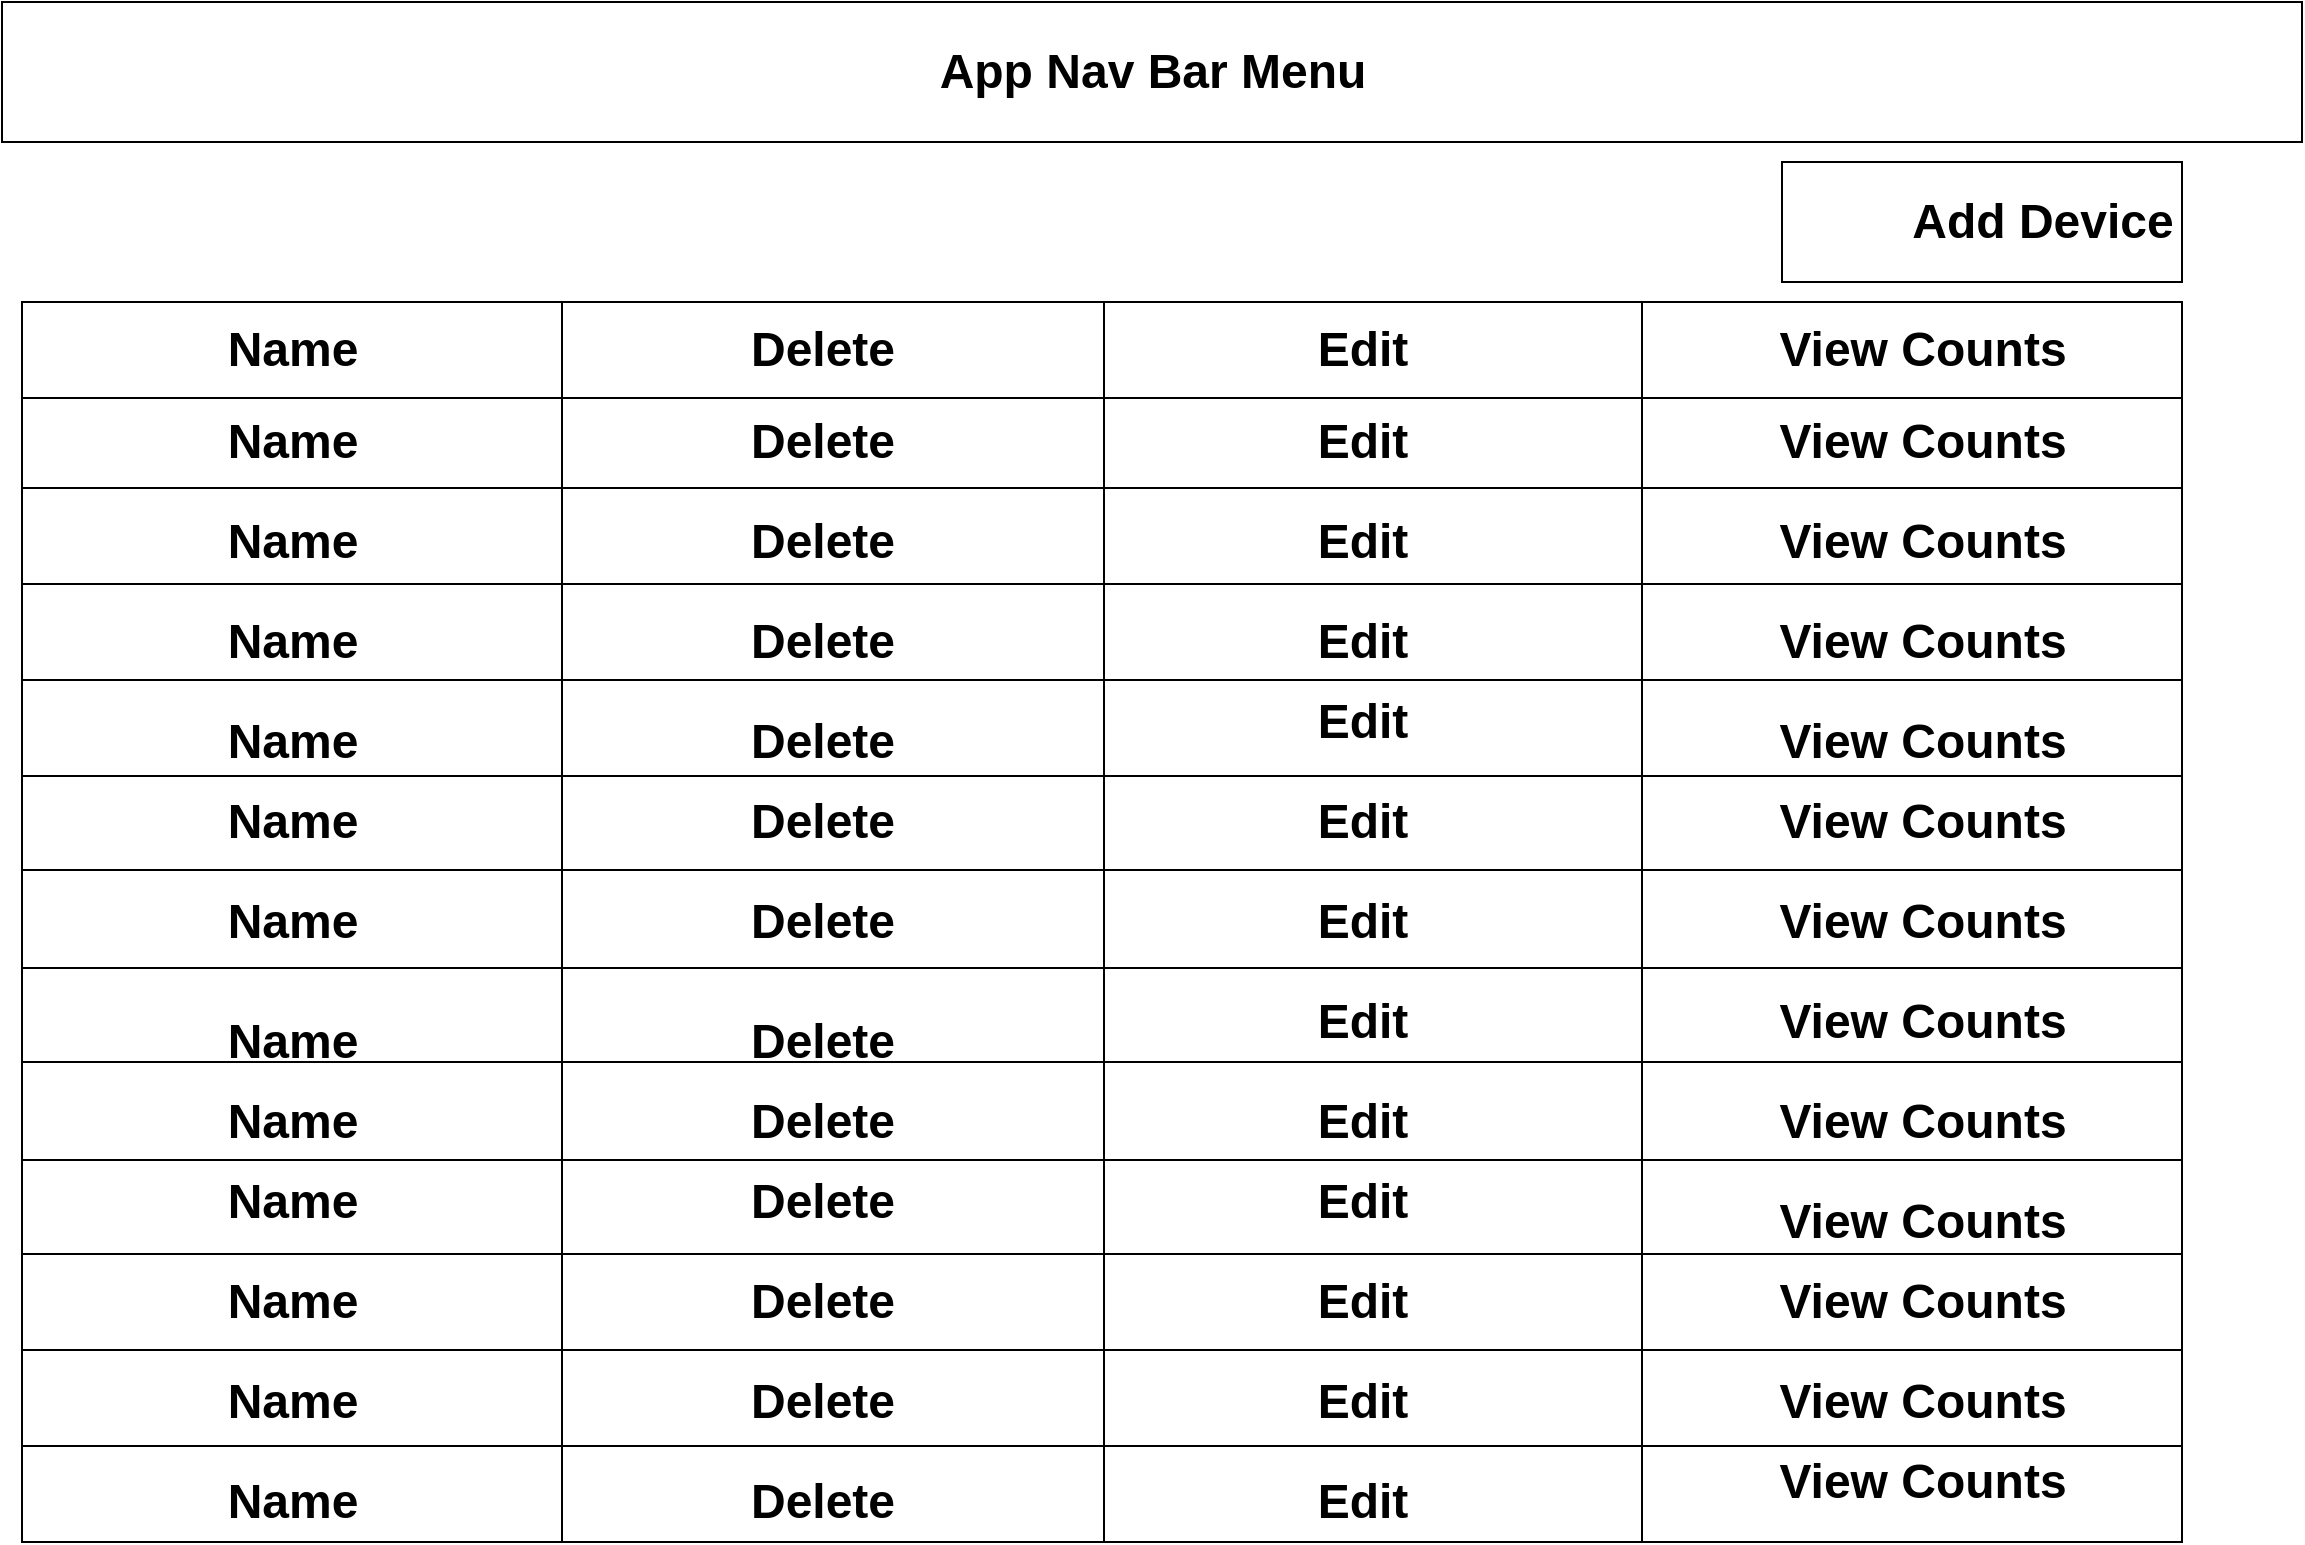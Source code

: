 <mxfile version="27.1.1" pages="8">
  <diagram id="khxI4DQ46HlH7GRu3Q0X" name="Device List Page">
    <mxGraphModel dx="1678" dy="884" grid="1" gridSize="10" guides="1" tooltips="1" connect="1" arrows="1" fold="1" page="1" pageScale="1" pageWidth="1169" pageHeight="827" math="0" shadow="0">
      <root>
        <mxCell id="0" />
        <mxCell id="1" parent="0" />
        <mxCell id="spnfCB9e1XpUlM8C7SCa-1" value="" style="rounded=0;whiteSpace=wrap;html=1;" vertex="1" parent="1">
          <mxGeometry x="10" y="10" width="1150" height="70" as="geometry" />
        </mxCell>
        <mxCell id="vAdtxSCNh8U652SfT9nN-1" value="" style="shape=table;startSize=0;container=1;collapsible=0;childLayout=tableLayout;fontSize=16;swimlaneLine=1;" vertex="1" parent="1">
          <mxGeometry x="20" y="160" width="1080" height="620" as="geometry" />
        </mxCell>
        <mxCell id="vAdtxSCNh8U652SfT9nN-2" value="" style="shape=tableRow;horizontal=0;startSize=0;swimlaneHead=0;swimlaneBody=0;strokeColor=inherit;top=0;left=0;bottom=0;right=0;collapsible=0;dropTarget=0;fillColor=none;points=[[0,0.5],[1,0.5]];portConstraint=eastwest;fontSize=16;" vertex="1" parent="vAdtxSCNh8U652SfT9nN-1">
          <mxGeometry width="1080" height="48" as="geometry" />
        </mxCell>
        <mxCell id="vAdtxSCNh8U652SfT9nN-3" value="" style="shape=partialRectangle;html=1;whiteSpace=wrap;connectable=0;strokeColor=inherit;overflow=hidden;fillColor=none;top=0;left=0;bottom=0;right=0;pointerEvents=1;fontSize=16;" vertex="1" parent="vAdtxSCNh8U652SfT9nN-2">
          <mxGeometry width="270" height="48" as="geometry">
            <mxRectangle width="270" height="48" as="alternateBounds" />
          </mxGeometry>
        </mxCell>
        <mxCell id="vAdtxSCNh8U652SfT9nN-4" value="" style="shape=partialRectangle;html=1;whiteSpace=wrap;connectable=0;strokeColor=inherit;overflow=hidden;fillColor=none;top=0;left=0;bottom=0;right=0;pointerEvents=1;fontSize=16;" vertex="1" parent="vAdtxSCNh8U652SfT9nN-2">
          <mxGeometry x="270" width="271" height="48" as="geometry">
            <mxRectangle width="271" height="48" as="alternateBounds" />
          </mxGeometry>
        </mxCell>
        <mxCell id="vAdtxSCNh8U652SfT9nN-5" value="" style="shape=partialRectangle;html=1;whiteSpace=wrap;connectable=0;strokeColor=inherit;overflow=hidden;fillColor=none;top=0;left=0;bottom=0;right=0;pointerEvents=1;fontSize=16;" vertex="1" parent="vAdtxSCNh8U652SfT9nN-2">
          <mxGeometry x="541" width="269" height="48" as="geometry">
            <mxRectangle width="269" height="48" as="alternateBounds" />
          </mxGeometry>
        </mxCell>
        <mxCell id="vAdtxSCNh8U652SfT9nN-68" style="shape=partialRectangle;html=1;whiteSpace=wrap;connectable=0;strokeColor=inherit;overflow=hidden;fillColor=none;top=0;left=0;bottom=0;right=0;pointerEvents=1;fontSize=16;" vertex="1" parent="vAdtxSCNh8U652SfT9nN-2">
          <mxGeometry x="810" width="270" height="48" as="geometry">
            <mxRectangle width="270" height="48" as="alternateBounds" />
          </mxGeometry>
        </mxCell>
        <mxCell id="vAdtxSCNh8U652SfT9nN-6" value="" style="shape=tableRow;horizontal=0;startSize=0;swimlaneHead=0;swimlaneBody=0;strokeColor=inherit;top=0;left=0;bottom=0;right=0;collapsible=0;dropTarget=0;fillColor=none;points=[[0,0.5],[1,0.5]];portConstraint=eastwest;fontSize=16;" vertex="1" parent="vAdtxSCNh8U652SfT9nN-1">
          <mxGeometry y="48" width="1080" height="45" as="geometry" />
        </mxCell>
        <mxCell id="vAdtxSCNh8U652SfT9nN-7" value="" style="shape=partialRectangle;html=1;whiteSpace=wrap;connectable=0;strokeColor=inherit;overflow=hidden;fillColor=none;top=0;left=0;bottom=0;right=0;pointerEvents=1;fontSize=16;" vertex="1" parent="vAdtxSCNh8U652SfT9nN-6">
          <mxGeometry width="270" height="45" as="geometry">
            <mxRectangle width="270" height="45" as="alternateBounds" />
          </mxGeometry>
        </mxCell>
        <mxCell id="vAdtxSCNh8U652SfT9nN-8" value="" style="shape=partialRectangle;html=1;whiteSpace=wrap;connectable=0;strokeColor=inherit;overflow=hidden;fillColor=none;top=0;left=0;bottom=0;right=0;pointerEvents=1;fontSize=16;" vertex="1" parent="vAdtxSCNh8U652SfT9nN-6">
          <mxGeometry x="270" width="271" height="45" as="geometry">
            <mxRectangle width="271" height="45" as="alternateBounds" />
          </mxGeometry>
        </mxCell>
        <mxCell id="vAdtxSCNh8U652SfT9nN-9" value="" style="shape=partialRectangle;html=1;whiteSpace=wrap;connectable=0;strokeColor=inherit;overflow=hidden;fillColor=none;top=0;left=0;bottom=0;right=0;pointerEvents=1;fontSize=16;" vertex="1" parent="vAdtxSCNh8U652SfT9nN-6">
          <mxGeometry x="541" width="269" height="45" as="geometry">
            <mxRectangle width="269" height="45" as="alternateBounds" />
          </mxGeometry>
        </mxCell>
        <mxCell id="vAdtxSCNh8U652SfT9nN-69" style="shape=partialRectangle;html=1;whiteSpace=wrap;connectable=0;strokeColor=inherit;overflow=hidden;fillColor=none;top=0;left=0;bottom=0;right=0;pointerEvents=1;fontSize=16;" vertex="1" parent="vAdtxSCNh8U652SfT9nN-6">
          <mxGeometry x="810" width="270" height="45" as="geometry">
            <mxRectangle width="270" height="45" as="alternateBounds" />
          </mxGeometry>
        </mxCell>
        <mxCell id="vAdtxSCNh8U652SfT9nN-10" value="" style="shape=tableRow;horizontal=0;startSize=0;swimlaneHead=0;swimlaneBody=0;strokeColor=inherit;top=0;left=0;bottom=0;right=0;collapsible=0;dropTarget=0;fillColor=none;points=[[0,0.5],[1,0.5]];portConstraint=eastwest;fontSize=16;" vertex="1" parent="vAdtxSCNh8U652SfT9nN-1">
          <mxGeometry y="93" width="1080" height="48" as="geometry" />
        </mxCell>
        <mxCell id="vAdtxSCNh8U652SfT9nN-11" value="" style="shape=partialRectangle;html=1;whiteSpace=wrap;connectable=0;strokeColor=inherit;overflow=hidden;fillColor=none;top=0;left=0;bottom=0;right=0;pointerEvents=1;fontSize=16;" vertex="1" parent="vAdtxSCNh8U652SfT9nN-10">
          <mxGeometry width="270" height="48" as="geometry">
            <mxRectangle width="270" height="48" as="alternateBounds" />
          </mxGeometry>
        </mxCell>
        <mxCell id="vAdtxSCNh8U652SfT9nN-12" value="" style="shape=partialRectangle;html=1;whiteSpace=wrap;connectable=0;strokeColor=inherit;overflow=hidden;fillColor=none;top=0;left=0;bottom=0;right=0;pointerEvents=1;fontSize=16;" vertex="1" parent="vAdtxSCNh8U652SfT9nN-10">
          <mxGeometry x="270" width="271" height="48" as="geometry">
            <mxRectangle width="271" height="48" as="alternateBounds" />
          </mxGeometry>
        </mxCell>
        <mxCell id="vAdtxSCNh8U652SfT9nN-13" value="" style="shape=partialRectangle;html=1;whiteSpace=wrap;connectable=0;strokeColor=inherit;overflow=hidden;fillColor=none;top=0;left=0;bottom=0;right=0;pointerEvents=1;fontSize=16;" vertex="1" parent="vAdtxSCNh8U652SfT9nN-10">
          <mxGeometry x="541" width="269" height="48" as="geometry">
            <mxRectangle width="269" height="48" as="alternateBounds" />
          </mxGeometry>
        </mxCell>
        <mxCell id="vAdtxSCNh8U652SfT9nN-70" style="shape=partialRectangle;html=1;whiteSpace=wrap;connectable=0;strokeColor=inherit;overflow=hidden;fillColor=none;top=0;left=0;bottom=0;right=0;pointerEvents=1;fontSize=16;" vertex="1" parent="vAdtxSCNh8U652SfT9nN-10">
          <mxGeometry x="810" width="270" height="48" as="geometry">
            <mxRectangle width="270" height="48" as="alternateBounds" />
          </mxGeometry>
        </mxCell>
        <mxCell id="vAdtxSCNh8U652SfT9nN-28" style="shape=tableRow;horizontal=0;startSize=0;swimlaneHead=0;swimlaneBody=0;strokeColor=inherit;top=0;left=0;bottom=0;right=0;collapsible=0;dropTarget=0;fillColor=none;points=[[0,0.5],[1,0.5]];portConstraint=eastwest;fontSize=16;" vertex="1" parent="vAdtxSCNh8U652SfT9nN-1">
          <mxGeometry y="141" width="1080" height="48" as="geometry" />
        </mxCell>
        <mxCell id="vAdtxSCNh8U652SfT9nN-29" style="shape=partialRectangle;html=1;whiteSpace=wrap;connectable=0;strokeColor=inherit;overflow=hidden;fillColor=none;top=0;left=0;bottom=0;right=0;pointerEvents=1;fontSize=16;" vertex="1" parent="vAdtxSCNh8U652SfT9nN-28">
          <mxGeometry width="270" height="48" as="geometry">
            <mxRectangle width="270" height="48" as="alternateBounds" />
          </mxGeometry>
        </mxCell>
        <mxCell id="vAdtxSCNh8U652SfT9nN-30" style="shape=partialRectangle;html=1;whiteSpace=wrap;connectable=0;strokeColor=inherit;overflow=hidden;fillColor=none;top=0;left=0;bottom=0;right=0;pointerEvents=1;fontSize=16;" vertex="1" parent="vAdtxSCNh8U652SfT9nN-28">
          <mxGeometry x="270" width="271" height="48" as="geometry">
            <mxRectangle width="271" height="48" as="alternateBounds" />
          </mxGeometry>
        </mxCell>
        <mxCell id="vAdtxSCNh8U652SfT9nN-31" style="shape=partialRectangle;html=1;whiteSpace=wrap;connectable=0;strokeColor=inherit;overflow=hidden;fillColor=none;top=0;left=0;bottom=0;right=0;pointerEvents=1;fontSize=16;" vertex="1" parent="vAdtxSCNh8U652SfT9nN-28">
          <mxGeometry x="541" width="269" height="48" as="geometry">
            <mxRectangle width="269" height="48" as="alternateBounds" />
          </mxGeometry>
        </mxCell>
        <mxCell id="vAdtxSCNh8U652SfT9nN-71" style="shape=partialRectangle;html=1;whiteSpace=wrap;connectable=0;strokeColor=inherit;overflow=hidden;fillColor=none;top=0;left=0;bottom=0;right=0;pointerEvents=1;fontSize=16;" vertex="1" parent="vAdtxSCNh8U652SfT9nN-28">
          <mxGeometry x="810" width="270" height="48" as="geometry">
            <mxRectangle width="270" height="48" as="alternateBounds" />
          </mxGeometry>
        </mxCell>
        <mxCell id="vAdtxSCNh8U652SfT9nN-32" style="shape=tableRow;horizontal=0;startSize=0;swimlaneHead=0;swimlaneBody=0;strokeColor=inherit;top=0;left=0;bottom=0;right=0;collapsible=0;dropTarget=0;fillColor=none;points=[[0,0.5],[1,0.5]];portConstraint=eastwest;fontSize=16;" vertex="1" parent="vAdtxSCNh8U652SfT9nN-1">
          <mxGeometry y="189" width="1080" height="48" as="geometry" />
        </mxCell>
        <mxCell id="vAdtxSCNh8U652SfT9nN-33" style="shape=partialRectangle;html=1;whiteSpace=wrap;connectable=0;strokeColor=inherit;overflow=hidden;fillColor=none;top=0;left=0;bottom=0;right=0;pointerEvents=1;fontSize=16;" vertex="1" parent="vAdtxSCNh8U652SfT9nN-32">
          <mxGeometry width="270" height="48" as="geometry">
            <mxRectangle width="270" height="48" as="alternateBounds" />
          </mxGeometry>
        </mxCell>
        <mxCell id="vAdtxSCNh8U652SfT9nN-34" style="shape=partialRectangle;html=1;whiteSpace=wrap;connectable=0;strokeColor=inherit;overflow=hidden;fillColor=none;top=0;left=0;bottom=0;right=0;pointerEvents=1;fontSize=16;" vertex="1" parent="vAdtxSCNh8U652SfT9nN-32">
          <mxGeometry x="270" width="271" height="48" as="geometry">
            <mxRectangle width="271" height="48" as="alternateBounds" />
          </mxGeometry>
        </mxCell>
        <mxCell id="vAdtxSCNh8U652SfT9nN-35" style="shape=partialRectangle;html=1;whiteSpace=wrap;connectable=0;strokeColor=inherit;overflow=hidden;fillColor=none;top=0;left=0;bottom=0;right=0;pointerEvents=1;fontSize=16;" vertex="1" parent="vAdtxSCNh8U652SfT9nN-32">
          <mxGeometry x="541" width="269" height="48" as="geometry">
            <mxRectangle width="269" height="48" as="alternateBounds" />
          </mxGeometry>
        </mxCell>
        <mxCell id="vAdtxSCNh8U652SfT9nN-72" style="shape=partialRectangle;html=1;whiteSpace=wrap;connectable=0;strokeColor=inherit;overflow=hidden;fillColor=none;top=0;left=0;bottom=0;right=0;pointerEvents=1;fontSize=16;" vertex="1" parent="vAdtxSCNh8U652SfT9nN-32">
          <mxGeometry x="810" width="270" height="48" as="geometry">
            <mxRectangle width="270" height="48" as="alternateBounds" />
          </mxGeometry>
        </mxCell>
        <mxCell id="vAdtxSCNh8U652SfT9nN-36" style="shape=tableRow;horizontal=0;startSize=0;swimlaneHead=0;swimlaneBody=0;strokeColor=inherit;top=0;left=0;bottom=0;right=0;collapsible=0;dropTarget=0;fillColor=none;points=[[0,0.5],[1,0.5]];portConstraint=eastwest;fontSize=16;" vertex="1" parent="vAdtxSCNh8U652SfT9nN-1">
          <mxGeometry y="237" width="1080" height="47" as="geometry" />
        </mxCell>
        <mxCell id="vAdtxSCNh8U652SfT9nN-37" style="shape=partialRectangle;html=1;whiteSpace=wrap;connectable=0;strokeColor=inherit;overflow=hidden;fillColor=none;top=0;left=0;bottom=0;right=0;pointerEvents=1;fontSize=16;" vertex="1" parent="vAdtxSCNh8U652SfT9nN-36">
          <mxGeometry width="270" height="47" as="geometry">
            <mxRectangle width="270" height="47" as="alternateBounds" />
          </mxGeometry>
        </mxCell>
        <mxCell id="vAdtxSCNh8U652SfT9nN-38" style="shape=partialRectangle;html=1;whiteSpace=wrap;connectable=0;strokeColor=inherit;overflow=hidden;fillColor=none;top=0;left=0;bottom=0;right=0;pointerEvents=1;fontSize=16;" vertex="1" parent="vAdtxSCNh8U652SfT9nN-36">
          <mxGeometry x="270" width="271" height="47" as="geometry">
            <mxRectangle width="271" height="47" as="alternateBounds" />
          </mxGeometry>
        </mxCell>
        <mxCell id="vAdtxSCNh8U652SfT9nN-39" style="shape=partialRectangle;html=1;whiteSpace=wrap;connectable=0;strokeColor=inherit;overflow=hidden;fillColor=none;top=0;left=0;bottom=0;right=0;pointerEvents=1;fontSize=16;" vertex="1" parent="vAdtxSCNh8U652SfT9nN-36">
          <mxGeometry x="541" width="269" height="47" as="geometry">
            <mxRectangle width="269" height="47" as="alternateBounds" />
          </mxGeometry>
        </mxCell>
        <mxCell id="vAdtxSCNh8U652SfT9nN-73" style="shape=partialRectangle;html=1;whiteSpace=wrap;connectable=0;strokeColor=inherit;overflow=hidden;fillColor=none;top=0;left=0;bottom=0;right=0;pointerEvents=1;fontSize=16;" vertex="1" parent="vAdtxSCNh8U652SfT9nN-36">
          <mxGeometry x="810" width="270" height="47" as="geometry">
            <mxRectangle width="270" height="47" as="alternateBounds" />
          </mxGeometry>
        </mxCell>
        <mxCell id="vAdtxSCNh8U652SfT9nN-40" style="shape=tableRow;horizontal=0;startSize=0;swimlaneHead=0;swimlaneBody=0;strokeColor=inherit;top=0;left=0;bottom=0;right=0;collapsible=0;dropTarget=0;fillColor=none;points=[[0,0.5],[1,0.5]];portConstraint=eastwest;fontSize=16;" vertex="1" parent="vAdtxSCNh8U652SfT9nN-1">
          <mxGeometry y="284" width="1080" height="49" as="geometry" />
        </mxCell>
        <mxCell id="vAdtxSCNh8U652SfT9nN-41" style="shape=partialRectangle;html=1;whiteSpace=wrap;connectable=0;strokeColor=inherit;overflow=hidden;fillColor=none;top=0;left=0;bottom=0;right=0;pointerEvents=1;fontSize=16;" vertex="1" parent="vAdtxSCNh8U652SfT9nN-40">
          <mxGeometry width="270" height="49" as="geometry">
            <mxRectangle width="270" height="49" as="alternateBounds" />
          </mxGeometry>
        </mxCell>
        <mxCell id="vAdtxSCNh8U652SfT9nN-42" style="shape=partialRectangle;html=1;whiteSpace=wrap;connectable=0;strokeColor=inherit;overflow=hidden;fillColor=none;top=0;left=0;bottom=0;right=0;pointerEvents=1;fontSize=16;" vertex="1" parent="vAdtxSCNh8U652SfT9nN-40">
          <mxGeometry x="270" width="271" height="49" as="geometry">
            <mxRectangle width="271" height="49" as="alternateBounds" />
          </mxGeometry>
        </mxCell>
        <mxCell id="vAdtxSCNh8U652SfT9nN-43" style="shape=partialRectangle;html=1;whiteSpace=wrap;connectable=0;strokeColor=inherit;overflow=hidden;fillColor=none;top=0;left=0;bottom=0;right=0;pointerEvents=1;fontSize=16;" vertex="1" parent="vAdtxSCNh8U652SfT9nN-40">
          <mxGeometry x="541" width="269" height="49" as="geometry">
            <mxRectangle width="269" height="49" as="alternateBounds" />
          </mxGeometry>
        </mxCell>
        <mxCell id="vAdtxSCNh8U652SfT9nN-74" style="shape=partialRectangle;html=1;whiteSpace=wrap;connectable=0;strokeColor=inherit;overflow=hidden;fillColor=none;top=0;left=0;bottom=0;right=0;pointerEvents=1;fontSize=16;" vertex="1" parent="vAdtxSCNh8U652SfT9nN-40">
          <mxGeometry x="810" width="270" height="49" as="geometry">
            <mxRectangle width="270" height="49" as="alternateBounds" />
          </mxGeometry>
        </mxCell>
        <mxCell id="vAdtxSCNh8U652SfT9nN-44" style="shape=tableRow;horizontal=0;startSize=0;swimlaneHead=0;swimlaneBody=0;strokeColor=inherit;top=0;left=0;bottom=0;right=0;collapsible=0;dropTarget=0;fillColor=none;points=[[0,0.5],[1,0.5]];portConstraint=eastwest;fontSize=16;" vertex="1" parent="vAdtxSCNh8U652SfT9nN-1">
          <mxGeometry y="333" width="1080" height="47" as="geometry" />
        </mxCell>
        <mxCell id="vAdtxSCNh8U652SfT9nN-45" style="shape=partialRectangle;html=1;whiteSpace=wrap;connectable=0;strokeColor=inherit;overflow=hidden;fillColor=none;top=0;left=0;bottom=0;right=0;pointerEvents=1;fontSize=16;" vertex="1" parent="vAdtxSCNh8U652SfT9nN-44">
          <mxGeometry width="270" height="47" as="geometry">
            <mxRectangle width="270" height="47" as="alternateBounds" />
          </mxGeometry>
        </mxCell>
        <mxCell id="vAdtxSCNh8U652SfT9nN-46" style="shape=partialRectangle;html=1;whiteSpace=wrap;connectable=0;strokeColor=inherit;overflow=hidden;fillColor=none;top=0;left=0;bottom=0;right=0;pointerEvents=1;fontSize=16;" vertex="1" parent="vAdtxSCNh8U652SfT9nN-44">
          <mxGeometry x="270" width="271" height="47" as="geometry">
            <mxRectangle width="271" height="47" as="alternateBounds" />
          </mxGeometry>
        </mxCell>
        <mxCell id="vAdtxSCNh8U652SfT9nN-47" style="shape=partialRectangle;html=1;whiteSpace=wrap;connectable=0;strokeColor=inherit;overflow=hidden;fillColor=none;top=0;left=0;bottom=0;right=0;pointerEvents=1;fontSize=16;" vertex="1" parent="vAdtxSCNh8U652SfT9nN-44">
          <mxGeometry x="541" width="269" height="47" as="geometry">
            <mxRectangle width="269" height="47" as="alternateBounds" />
          </mxGeometry>
        </mxCell>
        <mxCell id="vAdtxSCNh8U652SfT9nN-75" style="shape=partialRectangle;html=1;whiteSpace=wrap;connectable=0;strokeColor=inherit;overflow=hidden;fillColor=none;top=0;left=0;bottom=0;right=0;pointerEvents=1;fontSize=16;" vertex="1" parent="vAdtxSCNh8U652SfT9nN-44">
          <mxGeometry x="810" width="270" height="47" as="geometry">
            <mxRectangle width="270" height="47" as="alternateBounds" />
          </mxGeometry>
        </mxCell>
        <mxCell id="vAdtxSCNh8U652SfT9nN-48" style="shape=tableRow;horizontal=0;startSize=0;swimlaneHead=0;swimlaneBody=0;strokeColor=inherit;top=0;left=0;bottom=0;right=0;collapsible=0;dropTarget=0;fillColor=none;points=[[0,0.5],[1,0.5]];portConstraint=eastwest;fontSize=16;" vertex="1" parent="vAdtxSCNh8U652SfT9nN-1">
          <mxGeometry y="380" width="1080" height="49" as="geometry" />
        </mxCell>
        <mxCell id="vAdtxSCNh8U652SfT9nN-49" style="shape=partialRectangle;html=1;whiteSpace=wrap;connectable=0;strokeColor=inherit;overflow=hidden;fillColor=none;top=0;left=0;bottom=0;right=0;pointerEvents=1;fontSize=16;" vertex="1" parent="vAdtxSCNh8U652SfT9nN-48">
          <mxGeometry width="270" height="49" as="geometry">
            <mxRectangle width="270" height="49" as="alternateBounds" />
          </mxGeometry>
        </mxCell>
        <mxCell id="vAdtxSCNh8U652SfT9nN-50" style="shape=partialRectangle;html=1;whiteSpace=wrap;connectable=0;strokeColor=inherit;overflow=hidden;fillColor=none;top=0;left=0;bottom=0;right=0;pointerEvents=1;fontSize=16;" vertex="1" parent="vAdtxSCNh8U652SfT9nN-48">
          <mxGeometry x="270" width="271" height="49" as="geometry">
            <mxRectangle width="271" height="49" as="alternateBounds" />
          </mxGeometry>
        </mxCell>
        <mxCell id="vAdtxSCNh8U652SfT9nN-51" style="shape=partialRectangle;html=1;whiteSpace=wrap;connectable=0;strokeColor=inherit;overflow=hidden;fillColor=none;top=0;left=0;bottom=0;right=0;pointerEvents=1;fontSize=16;" vertex="1" parent="vAdtxSCNh8U652SfT9nN-48">
          <mxGeometry x="541" width="269" height="49" as="geometry">
            <mxRectangle width="269" height="49" as="alternateBounds" />
          </mxGeometry>
        </mxCell>
        <mxCell id="vAdtxSCNh8U652SfT9nN-76" style="shape=partialRectangle;html=1;whiteSpace=wrap;connectable=0;strokeColor=inherit;overflow=hidden;fillColor=none;top=0;left=0;bottom=0;right=0;pointerEvents=1;fontSize=16;" vertex="1" parent="vAdtxSCNh8U652SfT9nN-48">
          <mxGeometry x="810" width="270" height="49" as="geometry">
            <mxRectangle width="270" height="49" as="alternateBounds" />
          </mxGeometry>
        </mxCell>
        <mxCell id="vAdtxSCNh8U652SfT9nN-52" style="shape=tableRow;horizontal=0;startSize=0;swimlaneHead=0;swimlaneBody=0;strokeColor=inherit;top=0;left=0;bottom=0;right=0;collapsible=0;dropTarget=0;fillColor=none;points=[[0,0.5],[1,0.5]];portConstraint=eastwest;fontSize=16;" vertex="1" parent="vAdtxSCNh8U652SfT9nN-1">
          <mxGeometry y="429" width="1080" height="47" as="geometry" />
        </mxCell>
        <mxCell id="vAdtxSCNh8U652SfT9nN-53" style="shape=partialRectangle;html=1;whiteSpace=wrap;connectable=0;strokeColor=inherit;overflow=hidden;fillColor=none;top=0;left=0;bottom=0;right=0;pointerEvents=1;fontSize=16;" vertex="1" parent="vAdtxSCNh8U652SfT9nN-52">
          <mxGeometry width="270" height="47" as="geometry">
            <mxRectangle width="270" height="47" as="alternateBounds" />
          </mxGeometry>
        </mxCell>
        <mxCell id="vAdtxSCNh8U652SfT9nN-54" style="shape=partialRectangle;html=1;whiteSpace=wrap;connectable=0;strokeColor=inherit;overflow=hidden;fillColor=none;top=0;left=0;bottom=0;right=0;pointerEvents=1;fontSize=16;" vertex="1" parent="vAdtxSCNh8U652SfT9nN-52">
          <mxGeometry x="270" width="271" height="47" as="geometry">
            <mxRectangle width="271" height="47" as="alternateBounds" />
          </mxGeometry>
        </mxCell>
        <mxCell id="vAdtxSCNh8U652SfT9nN-55" style="shape=partialRectangle;html=1;whiteSpace=wrap;connectable=0;strokeColor=inherit;overflow=hidden;fillColor=none;top=0;left=0;bottom=0;right=0;pointerEvents=1;fontSize=16;" vertex="1" parent="vAdtxSCNh8U652SfT9nN-52">
          <mxGeometry x="541" width="269" height="47" as="geometry">
            <mxRectangle width="269" height="47" as="alternateBounds" />
          </mxGeometry>
        </mxCell>
        <mxCell id="vAdtxSCNh8U652SfT9nN-77" style="shape=partialRectangle;html=1;whiteSpace=wrap;connectable=0;strokeColor=inherit;overflow=hidden;fillColor=none;top=0;left=0;bottom=0;right=0;pointerEvents=1;fontSize=16;" vertex="1" parent="vAdtxSCNh8U652SfT9nN-52">
          <mxGeometry x="810" width="270" height="47" as="geometry">
            <mxRectangle width="270" height="47" as="alternateBounds" />
          </mxGeometry>
        </mxCell>
        <mxCell id="vAdtxSCNh8U652SfT9nN-56" style="shape=tableRow;horizontal=0;startSize=0;swimlaneHead=0;swimlaneBody=0;strokeColor=inherit;top=0;left=0;bottom=0;right=0;collapsible=0;dropTarget=0;fillColor=none;points=[[0,0.5],[1,0.5]];portConstraint=eastwest;fontSize=16;" vertex="1" parent="vAdtxSCNh8U652SfT9nN-1">
          <mxGeometry y="476" width="1080" height="48" as="geometry" />
        </mxCell>
        <mxCell id="vAdtxSCNh8U652SfT9nN-57" style="shape=partialRectangle;html=1;whiteSpace=wrap;connectable=0;strokeColor=inherit;overflow=hidden;fillColor=none;top=0;left=0;bottom=0;right=0;pointerEvents=1;fontSize=16;" vertex="1" parent="vAdtxSCNh8U652SfT9nN-56">
          <mxGeometry width="270" height="48" as="geometry">
            <mxRectangle width="270" height="48" as="alternateBounds" />
          </mxGeometry>
        </mxCell>
        <mxCell id="vAdtxSCNh8U652SfT9nN-58" style="shape=partialRectangle;html=1;whiteSpace=wrap;connectable=0;strokeColor=inherit;overflow=hidden;fillColor=none;top=0;left=0;bottom=0;right=0;pointerEvents=1;fontSize=16;" vertex="1" parent="vAdtxSCNh8U652SfT9nN-56">
          <mxGeometry x="270" width="271" height="48" as="geometry">
            <mxRectangle width="271" height="48" as="alternateBounds" />
          </mxGeometry>
        </mxCell>
        <mxCell id="vAdtxSCNh8U652SfT9nN-59" style="shape=partialRectangle;html=1;whiteSpace=wrap;connectable=0;strokeColor=inherit;overflow=hidden;fillColor=none;top=0;left=0;bottom=0;right=0;pointerEvents=1;fontSize=16;" vertex="1" parent="vAdtxSCNh8U652SfT9nN-56">
          <mxGeometry x="541" width="269" height="48" as="geometry">
            <mxRectangle width="269" height="48" as="alternateBounds" />
          </mxGeometry>
        </mxCell>
        <mxCell id="vAdtxSCNh8U652SfT9nN-78" style="shape=partialRectangle;html=1;whiteSpace=wrap;connectable=0;strokeColor=inherit;overflow=hidden;fillColor=none;top=0;left=0;bottom=0;right=0;pointerEvents=1;fontSize=16;" vertex="1" parent="vAdtxSCNh8U652SfT9nN-56">
          <mxGeometry x="810" width="270" height="48" as="geometry">
            <mxRectangle width="270" height="48" as="alternateBounds" />
          </mxGeometry>
        </mxCell>
        <mxCell id="vAdtxSCNh8U652SfT9nN-60" style="shape=tableRow;horizontal=0;startSize=0;swimlaneHead=0;swimlaneBody=0;strokeColor=inherit;top=0;left=0;bottom=0;right=0;collapsible=0;dropTarget=0;fillColor=none;points=[[0,0.5],[1,0.5]];portConstraint=eastwest;fontSize=16;" vertex="1" parent="vAdtxSCNh8U652SfT9nN-1">
          <mxGeometry y="524" width="1080" height="48" as="geometry" />
        </mxCell>
        <mxCell id="vAdtxSCNh8U652SfT9nN-61" style="shape=partialRectangle;html=1;whiteSpace=wrap;connectable=0;strokeColor=inherit;overflow=hidden;fillColor=none;top=0;left=0;bottom=0;right=0;pointerEvents=1;fontSize=16;" vertex="1" parent="vAdtxSCNh8U652SfT9nN-60">
          <mxGeometry width="270" height="48" as="geometry">
            <mxRectangle width="270" height="48" as="alternateBounds" />
          </mxGeometry>
        </mxCell>
        <mxCell id="vAdtxSCNh8U652SfT9nN-62" style="shape=partialRectangle;html=1;whiteSpace=wrap;connectable=0;strokeColor=inherit;overflow=hidden;fillColor=none;top=0;left=0;bottom=0;right=0;pointerEvents=1;fontSize=16;" vertex="1" parent="vAdtxSCNh8U652SfT9nN-60">
          <mxGeometry x="270" width="271" height="48" as="geometry">
            <mxRectangle width="271" height="48" as="alternateBounds" />
          </mxGeometry>
        </mxCell>
        <mxCell id="vAdtxSCNh8U652SfT9nN-63" style="shape=partialRectangle;html=1;whiteSpace=wrap;connectable=0;strokeColor=inherit;overflow=hidden;fillColor=none;top=0;left=0;bottom=0;right=0;pointerEvents=1;fontSize=16;" vertex="1" parent="vAdtxSCNh8U652SfT9nN-60">
          <mxGeometry x="541" width="269" height="48" as="geometry">
            <mxRectangle width="269" height="48" as="alternateBounds" />
          </mxGeometry>
        </mxCell>
        <mxCell id="vAdtxSCNh8U652SfT9nN-79" style="shape=partialRectangle;html=1;whiteSpace=wrap;connectable=0;strokeColor=inherit;overflow=hidden;fillColor=none;top=0;left=0;bottom=0;right=0;pointerEvents=1;fontSize=16;" vertex="1" parent="vAdtxSCNh8U652SfT9nN-60">
          <mxGeometry x="810" width="270" height="48" as="geometry">
            <mxRectangle width="270" height="48" as="alternateBounds" />
          </mxGeometry>
        </mxCell>
        <mxCell id="vAdtxSCNh8U652SfT9nN-64" style="shape=tableRow;horizontal=0;startSize=0;swimlaneHead=0;swimlaneBody=0;strokeColor=inherit;top=0;left=0;bottom=0;right=0;collapsible=0;dropTarget=0;fillColor=none;points=[[0,0.5],[1,0.5]];portConstraint=eastwest;fontSize=16;" vertex="1" parent="vAdtxSCNh8U652SfT9nN-1">
          <mxGeometry y="572" width="1080" height="48" as="geometry" />
        </mxCell>
        <mxCell id="vAdtxSCNh8U652SfT9nN-65" style="shape=partialRectangle;html=1;whiteSpace=wrap;connectable=0;strokeColor=inherit;overflow=hidden;fillColor=none;top=0;left=0;bottom=0;right=0;pointerEvents=1;fontSize=16;" vertex="1" parent="vAdtxSCNh8U652SfT9nN-64">
          <mxGeometry width="270" height="48" as="geometry">
            <mxRectangle width="270" height="48" as="alternateBounds" />
          </mxGeometry>
        </mxCell>
        <mxCell id="vAdtxSCNh8U652SfT9nN-66" style="shape=partialRectangle;html=1;whiteSpace=wrap;connectable=0;strokeColor=inherit;overflow=hidden;fillColor=none;top=0;left=0;bottom=0;right=0;pointerEvents=1;fontSize=16;" vertex="1" parent="vAdtxSCNh8U652SfT9nN-64">
          <mxGeometry x="270" width="271" height="48" as="geometry">
            <mxRectangle width="271" height="48" as="alternateBounds" />
          </mxGeometry>
        </mxCell>
        <mxCell id="vAdtxSCNh8U652SfT9nN-67" style="shape=partialRectangle;html=1;whiteSpace=wrap;connectable=0;strokeColor=inherit;overflow=hidden;fillColor=none;top=0;left=0;bottom=0;right=0;pointerEvents=1;fontSize=16;" vertex="1" parent="vAdtxSCNh8U652SfT9nN-64">
          <mxGeometry x="541" width="269" height="48" as="geometry">
            <mxRectangle width="269" height="48" as="alternateBounds" />
          </mxGeometry>
        </mxCell>
        <mxCell id="vAdtxSCNh8U652SfT9nN-80" style="shape=partialRectangle;html=1;whiteSpace=wrap;connectable=0;strokeColor=inherit;overflow=hidden;fillColor=none;top=0;left=0;bottom=0;right=0;pointerEvents=1;fontSize=16;" vertex="1" parent="vAdtxSCNh8U652SfT9nN-64">
          <mxGeometry x="810" width="270" height="48" as="geometry">
            <mxRectangle width="270" height="48" as="alternateBounds" />
          </mxGeometry>
        </mxCell>
        <mxCell id="vAdtxSCNh8U652SfT9nN-81" value="Name" style="text;strokeColor=none;fillColor=none;html=1;fontSize=24;fontStyle=1;verticalAlign=middle;align=center;" vertex="1" parent="1">
          <mxGeometry x="70" y="164" width="170" height="40" as="geometry" />
        </mxCell>
        <mxCell id="vAdtxSCNh8U652SfT9nN-82" value="Delete" style="text;strokeColor=none;fillColor=none;html=1;fontSize=24;fontStyle=1;verticalAlign=middle;align=center;" vertex="1" parent="1">
          <mxGeometry x="340" y="164" width="160" height="40" as="geometry" />
        </mxCell>
        <mxCell id="vAdtxSCNh8U652SfT9nN-83" value="Edit" style="text;strokeColor=none;fillColor=none;html=1;fontSize=24;fontStyle=1;verticalAlign=middle;align=center;" vertex="1" parent="1">
          <mxGeometry x="610" y="164" width="160" height="40" as="geometry" />
        </mxCell>
        <mxCell id="vAdtxSCNh8U652SfT9nN-84" value="View Counts" style="text;strokeColor=none;fillColor=none;html=1;fontSize=24;fontStyle=1;verticalAlign=middle;align=center;" vertex="1" parent="1">
          <mxGeometry x="890" y="164" width="160" height="40" as="geometry" />
        </mxCell>
        <mxCell id="vAdtxSCNh8U652SfT9nN-86" value="App Nav Bar Menu" style="text;strokeColor=none;fillColor=none;html=1;fontSize=24;fontStyle=1;verticalAlign=middle;align=center;" vertex="1" parent="1">
          <mxGeometry x="460" y="25" width="250" height="40" as="geometry" />
        </mxCell>
        <mxCell id="Yua7cjV3qeu96Og5LBfV-1" value="" style="shape=image;html=1;verticalAlign=top;verticalLabelPosition=bottom;labelBackgroundColor=#ffffff;imageAspect=0;aspect=fixed;image=https://cdn4.iconfinder.com/data/icons/evil-icons-user-interface/64/menu-128.png" vertex="1" parent="1">
          <mxGeometry x="20" y="15" width="60" height="60" as="geometry" />
        </mxCell>
        <mxCell id="rxG2Dj7wDqJCTIP3Ryzs-4" value="" style="rounded=0;whiteSpace=wrap;html=1;" vertex="1" parent="1">
          <mxGeometry x="900" y="90" width="200" height="60" as="geometry" />
        </mxCell>
        <mxCell id="rxG2Dj7wDqJCTIP3Ryzs-2" value="" style="shape=image;html=1;verticalAlign=top;verticalLabelPosition=bottom;labelBackgroundColor=#ffffff;imageAspect=0;aspect=fixed;image=https://cdn3.iconfinder.com/data/icons/web-ui-3/128/Plus-2-128.png" vertex="1" parent="1">
          <mxGeometry x="910" y="95" width="50" height="50" as="geometry" />
        </mxCell>
        <mxCell id="rxG2Dj7wDqJCTIP3Ryzs-6" value="Add Device" style="text;strokeColor=none;fillColor=none;html=1;fontSize=24;fontStyle=1;verticalAlign=middle;align=center;" vertex="1" parent="1">
          <mxGeometry x="960" y="100" width="140" height="40" as="geometry" />
        </mxCell>
        <mxCell id="rxG2Dj7wDqJCTIP3Ryzs-8" value="Name" style="text;strokeColor=none;fillColor=none;html=1;fontSize=24;fontStyle=1;verticalAlign=middle;align=center;" vertex="1" parent="1">
          <mxGeometry x="70" y="210" width="170" height="40" as="geometry" />
        </mxCell>
        <mxCell id="rxG2Dj7wDqJCTIP3Ryzs-9" value="Delete" style="text;strokeColor=none;fillColor=none;html=1;fontSize=24;fontStyle=1;verticalAlign=middle;align=center;" vertex="1" parent="1">
          <mxGeometry x="340" y="210" width="160" height="40" as="geometry" />
        </mxCell>
        <mxCell id="rxG2Dj7wDqJCTIP3Ryzs-10" value="Edit" style="text;strokeColor=none;fillColor=none;html=1;fontSize=24;fontStyle=1;verticalAlign=middle;align=center;" vertex="1" parent="1">
          <mxGeometry x="610" y="210" width="160" height="40" as="geometry" />
        </mxCell>
        <mxCell id="rxG2Dj7wDqJCTIP3Ryzs-11" value="View Counts" style="text;strokeColor=none;fillColor=none;html=1;fontSize=24;fontStyle=1;verticalAlign=middle;align=center;" vertex="1" parent="1">
          <mxGeometry x="890" y="210" width="160" height="40" as="geometry" />
        </mxCell>
        <mxCell id="rxG2Dj7wDqJCTIP3Ryzs-41" value="Name" style="text;strokeColor=none;fillColor=none;html=1;fontSize=24;fontStyle=1;verticalAlign=middle;align=center;" vertex="1" parent="1">
          <mxGeometry x="70" y="260" width="170" height="40" as="geometry" />
        </mxCell>
        <mxCell id="rxG2Dj7wDqJCTIP3Ryzs-42" value="Delete" style="text;strokeColor=none;fillColor=none;html=1;fontSize=24;fontStyle=1;verticalAlign=middle;align=center;" vertex="1" parent="1">
          <mxGeometry x="340" y="260" width="160" height="40" as="geometry" />
        </mxCell>
        <mxCell id="rxG2Dj7wDqJCTIP3Ryzs-43" value="Edit" style="text;strokeColor=none;fillColor=none;html=1;fontSize=24;fontStyle=1;verticalAlign=middle;align=center;" vertex="1" parent="1">
          <mxGeometry x="610" y="260" width="160" height="40" as="geometry" />
        </mxCell>
        <mxCell id="rxG2Dj7wDqJCTIP3Ryzs-44" value="View Counts" style="text;strokeColor=none;fillColor=none;html=1;fontSize=24;fontStyle=1;verticalAlign=middle;align=center;" vertex="1" parent="1">
          <mxGeometry x="890" y="260" width="160" height="40" as="geometry" />
        </mxCell>
        <mxCell id="rxG2Dj7wDqJCTIP3Ryzs-49" value="Name" style="text;strokeColor=none;fillColor=none;html=1;fontSize=24;fontStyle=1;verticalAlign=middle;align=center;" vertex="1" parent="1">
          <mxGeometry x="70" y="310" width="170" height="40" as="geometry" />
        </mxCell>
        <mxCell id="rxG2Dj7wDqJCTIP3Ryzs-50" value="Delete" style="text;strokeColor=none;fillColor=none;html=1;fontSize=24;fontStyle=1;verticalAlign=middle;align=center;" vertex="1" parent="1">
          <mxGeometry x="340" y="310" width="160" height="40" as="geometry" />
        </mxCell>
        <mxCell id="rxG2Dj7wDqJCTIP3Ryzs-51" value="Edit" style="text;strokeColor=none;fillColor=none;html=1;fontSize=24;fontStyle=1;verticalAlign=middle;align=center;" vertex="1" parent="1">
          <mxGeometry x="610" y="310" width="160" height="40" as="geometry" />
        </mxCell>
        <mxCell id="rxG2Dj7wDqJCTIP3Ryzs-52" value="View Counts" style="text;strokeColor=none;fillColor=none;html=1;fontSize=24;fontStyle=1;verticalAlign=middle;align=center;" vertex="1" parent="1">
          <mxGeometry x="890" y="310" width="160" height="40" as="geometry" />
        </mxCell>
        <mxCell id="rxG2Dj7wDqJCTIP3Ryzs-53" value="Name" style="text;strokeColor=none;fillColor=none;html=1;fontSize=24;fontStyle=1;verticalAlign=middle;align=center;" vertex="1" parent="1">
          <mxGeometry x="70" y="360" width="170" height="40" as="geometry" />
        </mxCell>
        <mxCell id="rxG2Dj7wDqJCTIP3Ryzs-54" value="Delete" style="text;strokeColor=none;fillColor=none;html=1;fontSize=24;fontStyle=1;verticalAlign=middle;align=center;" vertex="1" parent="1">
          <mxGeometry x="340" y="360" width="160" height="40" as="geometry" />
        </mxCell>
        <mxCell id="rxG2Dj7wDqJCTIP3Ryzs-55" value="Edit" style="text;strokeColor=none;fillColor=none;html=1;fontSize=24;fontStyle=1;verticalAlign=middle;align=center;" vertex="1" parent="1">
          <mxGeometry x="610" y="350" width="160" height="40" as="geometry" />
        </mxCell>
        <mxCell id="rxG2Dj7wDqJCTIP3Ryzs-56" value="View Counts" style="text;strokeColor=none;fillColor=none;html=1;fontSize=24;fontStyle=1;verticalAlign=middle;align=center;" vertex="1" parent="1">
          <mxGeometry x="890" y="360" width="160" height="40" as="geometry" />
        </mxCell>
        <mxCell id="rxG2Dj7wDqJCTIP3Ryzs-57" value="Name" style="text;strokeColor=none;fillColor=none;html=1;fontSize=24;fontStyle=1;verticalAlign=middle;align=center;" vertex="1" parent="1">
          <mxGeometry x="70" y="400" width="170" height="40" as="geometry" />
        </mxCell>
        <mxCell id="rxG2Dj7wDqJCTIP3Ryzs-58" value="Delete" style="text;strokeColor=none;fillColor=none;html=1;fontSize=24;fontStyle=1;verticalAlign=middle;align=center;" vertex="1" parent="1">
          <mxGeometry x="340" y="400" width="160" height="40" as="geometry" />
        </mxCell>
        <mxCell id="rxG2Dj7wDqJCTIP3Ryzs-59" value="Edit" style="text;strokeColor=none;fillColor=none;html=1;fontSize=24;fontStyle=1;verticalAlign=middle;align=center;" vertex="1" parent="1">
          <mxGeometry x="610" y="400" width="160" height="40" as="geometry" />
        </mxCell>
        <mxCell id="rxG2Dj7wDqJCTIP3Ryzs-60" value="View Counts" style="text;strokeColor=none;fillColor=none;html=1;fontSize=24;fontStyle=1;verticalAlign=middle;align=center;" vertex="1" parent="1">
          <mxGeometry x="890" y="400" width="160" height="40" as="geometry" />
        </mxCell>
        <mxCell id="rxG2Dj7wDqJCTIP3Ryzs-61" value="Name" style="text;strokeColor=none;fillColor=none;html=1;fontSize=24;fontStyle=1;verticalAlign=middle;align=center;" vertex="1" parent="1">
          <mxGeometry x="70" y="450" width="170" height="40" as="geometry" />
        </mxCell>
        <mxCell id="rxG2Dj7wDqJCTIP3Ryzs-62" value="Delete" style="text;strokeColor=none;fillColor=none;html=1;fontSize=24;fontStyle=1;verticalAlign=middle;align=center;" vertex="1" parent="1">
          <mxGeometry x="340" y="450" width="160" height="40" as="geometry" />
        </mxCell>
        <mxCell id="rxG2Dj7wDqJCTIP3Ryzs-63" value="Edit" style="text;strokeColor=none;fillColor=none;html=1;fontSize=24;fontStyle=1;verticalAlign=middle;align=center;" vertex="1" parent="1">
          <mxGeometry x="610" y="450" width="160" height="40" as="geometry" />
        </mxCell>
        <mxCell id="rxG2Dj7wDqJCTIP3Ryzs-64" value="View Counts" style="text;strokeColor=none;fillColor=none;html=1;fontSize=24;fontStyle=1;verticalAlign=middle;align=center;" vertex="1" parent="1">
          <mxGeometry x="890" y="450" width="160" height="40" as="geometry" />
        </mxCell>
        <mxCell id="rxG2Dj7wDqJCTIP3Ryzs-65" value="Name" style="text;strokeColor=none;fillColor=none;html=1;fontSize=24;fontStyle=1;verticalAlign=middle;align=center;" vertex="1" parent="1">
          <mxGeometry x="70" y="510" width="170" height="40" as="geometry" />
        </mxCell>
        <mxCell id="rxG2Dj7wDqJCTIP3Ryzs-66" value="Delete" style="text;strokeColor=none;fillColor=none;html=1;fontSize=24;fontStyle=1;verticalAlign=middle;align=center;" vertex="1" parent="1">
          <mxGeometry x="340" y="510" width="160" height="40" as="geometry" />
        </mxCell>
        <mxCell id="rxG2Dj7wDqJCTIP3Ryzs-67" value="Edit" style="text;strokeColor=none;fillColor=none;html=1;fontSize=24;fontStyle=1;verticalAlign=middle;align=center;" vertex="1" parent="1">
          <mxGeometry x="610" y="500" width="160" height="40" as="geometry" />
        </mxCell>
        <mxCell id="rxG2Dj7wDqJCTIP3Ryzs-68" value="View Counts" style="text;strokeColor=none;fillColor=none;html=1;fontSize=24;fontStyle=1;verticalAlign=middle;align=center;" vertex="1" parent="1">
          <mxGeometry x="890" y="500" width="160" height="40" as="geometry" />
        </mxCell>
        <mxCell id="rxG2Dj7wDqJCTIP3Ryzs-69" value="Name" style="text;strokeColor=none;fillColor=none;html=1;fontSize=24;fontStyle=1;verticalAlign=middle;align=center;" vertex="1" parent="1">
          <mxGeometry x="70" y="550" width="170" height="40" as="geometry" />
        </mxCell>
        <mxCell id="rxG2Dj7wDqJCTIP3Ryzs-70" value="Delete" style="text;strokeColor=none;fillColor=none;html=1;fontSize=24;fontStyle=1;verticalAlign=middle;align=center;" vertex="1" parent="1">
          <mxGeometry x="340" y="550" width="160" height="40" as="geometry" />
        </mxCell>
        <mxCell id="rxG2Dj7wDqJCTIP3Ryzs-71" value="Edit" style="text;strokeColor=none;fillColor=none;html=1;fontSize=24;fontStyle=1;verticalAlign=middle;align=center;" vertex="1" parent="1">
          <mxGeometry x="610" y="550" width="160" height="40" as="geometry" />
        </mxCell>
        <mxCell id="rxG2Dj7wDqJCTIP3Ryzs-72" value="View Counts" style="text;strokeColor=none;fillColor=none;html=1;fontSize=24;fontStyle=1;verticalAlign=middle;align=center;" vertex="1" parent="1">
          <mxGeometry x="890" y="550" width="160" height="40" as="geometry" />
        </mxCell>
        <mxCell id="rxG2Dj7wDqJCTIP3Ryzs-73" value="Name" style="text;strokeColor=none;fillColor=none;html=1;fontSize=24;fontStyle=1;verticalAlign=middle;align=center;" vertex="1" parent="1">
          <mxGeometry x="70" y="590" width="170" height="40" as="geometry" />
        </mxCell>
        <mxCell id="rxG2Dj7wDqJCTIP3Ryzs-74" value="Delete" style="text;strokeColor=none;fillColor=none;html=1;fontSize=24;fontStyle=1;verticalAlign=middle;align=center;" vertex="1" parent="1">
          <mxGeometry x="340" y="590" width="160" height="40" as="geometry" />
        </mxCell>
        <mxCell id="rxG2Dj7wDqJCTIP3Ryzs-75" value="Edit" style="text;strokeColor=none;fillColor=none;html=1;fontSize=24;fontStyle=1;verticalAlign=middle;align=center;" vertex="1" parent="1">
          <mxGeometry x="610" y="590" width="160" height="40" as="geometry" />
        </mxCell>
        <mxCell id="rxG2Dj7wDqJCTIP3Ryzs-76" value="View Counts" style="text;strokeColor=none;fillColor=none;html=1;fontSize=24;fontStyle=1;verticalAlign=middle;align=center;" vertex="1" parent="1">
          <mxGeometry x="890" y="600" width="160" height="40" as="geometry" />
        </mxCell>
        <mxCell id="rxG2Dj7wDqJCTIP3Ryzs-77" value="Name" style="text;strokeColor=none;fillColor=none;html=1;fontSize=24;fontStyle=1;verticalAlign=middle;align=center;" vertex="1" parent="1">
          <mxGeometry x="70" y="640" width="170" height="40" as="geometry" />
        </mxCell>
        <mxCell id="rxG2Dj7wDqJCTIP3Ryzs-78" value="Delete" style="text;strokeColor=none;fillColor=none;html=1;fontSize=24;fontStyle=1;verticalAlign=middle;align=center;" vertex="1" parent="1">
          <mxGeometry x="340" y="640" width="160" height="40" as="geometry" />
        </mxCell>
        <mxCell id="rxG2Dj7wDqJCTIP3Ryzs-79" value="Edit" style="text;strokeColor=none;fillColor=none;html=1;fontSize=24;fontStyle=1;verticalAlign=middle;align=center;" vertex="1" parent="1">
          <mxGeometry x="610" y="640" width="160" height="40" as="geometry" />
        </mxCell>
        <mxCell id="rxG2Dj7wDqJCTIP3Ryzs-80" value="View Counts" style="text;strokeColor=none;fillColor=none;html=1;fontSize=24;fontStyle=1;verticalAlign=middle;align=center;" vertex="1" parent="1">
          <mxGeometry x="890" y="640" width="160" height="40" as="geometry" />
        </mxCell>
        <mxCell id="rxG2Dj7wDqJCTIP3Ryzs-81" value="Name" style="text;strokeColor=none;fillColor=none;html=1;fontSize=24;fontStyle=1;verticalAlign=middle;align=center;" vertex="1" parent="1">
          <mxGeometry x="70" y="690" width="170" height="40" as="geometry" />
        </mxCell>
        <mxCell id="rxG2Dj7wDqJCTIP3Ryzs-82" value="Delete" style="text;strokeColor=none;fillColor=none;html=1;fontSize=24;fontStyle=1;verticalAlign=middle;align=center;" vertex="1" parent="1">
          <mxGeometry x="340" y="690" width="160" height="40" as="geometry" />
        </mxCell>
        <mxCell id="rxG2Dj7wDqJCTIP3Ryzs-83" value="Edit" style="text;strokeColor=none;fillColor=none;html=1;fontSize=24;fontStyle=1;verticalAlign=middle;align=center;" vertex="1" parent="1">
          <mxGeometry x="610" y="690" width="160" height="40" as="geometry" />
        </mxCell>
        <mxCell id="rxG2Dj7wDqJCTIP3Ryzs-84" value="View Counts" style="text;strokeColor=none;fillColor=none;html=1;fontSize=24;fontStyle=1;verticalAlign=middle;align=center;" vertex="1" parent="1">
          <mxGeometry x="890" y="690" width="160" height="40" as="geometry" />
        </mxCell>
        <mxCell id="rxG2Dj7wDqJCTIP3Ryzs-85" value="Name" style="text;strokeColor=none;fillColor=none;html=1;fontSize=24;fontStyle=1;verticalAlign=middle;align=center;" vertex="1" parent="1">
          <mxGeometry x="70" y="740" width="170" height="40" as="geometry" />
        </mxCell>
        <mxCell id="rxG2Dj7wDqJCTIP3Ryzs-86" value="Delete" style="text;strokeColor=none;fillColor=none;html=1;fontSize=24;fontStyle=1;verticalAlign=middle;align=center;" vertex="1" parent="1">
          <mxGeometry x="340" y="740" width="160" height="40" as="geometry" />
        </mxCell>
        <mxCell id="rxG2Dj7wDqJCTIP3Ryzs-87" value="Edit" style="text;strokeColor=none;fillColor=none;html=1;fontSize=24;fontStyle=1;verticalAlign=middle;align=center;" vertex="1" parent="1">
          <mxGeometry x="610" y="740" width="160" height="40" as="geometry" />
        </mxCell>
        <mxCell id="rxG2Dj7wDqJCTIP3Ryzs-88" value="View Counts" style="text;strokeColor=none;fillColor=none;html=1;fontSize=24;fontStyle=1;verticalAlign=middle;align=center;" vertex="1" parent="1">
          <mxGeometry x="890" y="730" width="160" height="40" as="geometry" />
        </mxCell>
      </root>
    </mxGraphModel>
  </diagram>
  <diagram name="Location List Page" id="whLZp2Eq7Ia0phoNDMZx">
    <mxGraphModel dx="1426" dy="751" grid="1" gridSize="10" guides="1" tooltips="1" connect="1" arrows="1" fold="1" page="1" pageScale="1" pageWidth="1169" pageHeight="827" math="0" shadow="0">
      <root>
        <mxCell id="9_jHUoVymvyzzHVGm6bo-0" />
        <mxCell id="9_jHUoVymvyzzHVGm6bo-1" parent="9_jHUoVymvyzzHVGm6bo-0" />
        <mxCell id="9_jHUoVymvyzzHVGm6bo-2" value="" style="rounded=0;whiteSpace=wrap;html=1;" vertex="1" parent="9_jHUoVymvyzzHVGm6bo-1">
          <mxGeometry x="10" y="10" width="1150" height="70" as="geometry" />
        </mxCell>
        <mxCell id="9_jHUoVymvyzzHVGm6bo-3" value="" style="shape=table;startSize=0;container=1;collapsible=0;childLayout=tableLayout;fontSize=16;swimlaneLine=1;" vertex="1" parent="9_jHUoVymvyzzHVGm6bo-1">
          <mxGeometry x="20" y="160" width="1080" height="620" as="geometry" />
        </mxCell>
        <mxCell id="9_jHUoVymvyzzHVGm6bo-4" value="" style="shape=tableRow;horizontal=0;startSize=0;swimlaneHead=0;swimlaneBody=0;strokeColor=inherit;top=0;left=0;bottom=0;right=0;collapsible=0;dropTarget=0;fillColor=none;points=[[0,0.5],[1,0.5]];portConstraint=eastwest;fontSize=16;" vertex="1" parent="9_jHUoVymvyzzHVGm6bo-3">
          <mxGeometry width="1080" height="48" as="geometry" />
        </mxCell>
        <mxCell id="9_jHUoVymvyzzHVGm6bo-5" value="" style="shape=partialRectangle;html=1;whiteSpace=wrap;connectable=0;strokeColor=inherit;overflow=hidden;fillColor=none;top=0;left=0;bottom=0;right=0;pointerEvents=1;fontSize=16;" vertex="1" parent="9_jHUoVymvyzzHVGm6bo-4">
          <mxGeometry width="270" height="48" as="geometry">
            <mxRectangle width="270" height="48" as="alternateBounds" />
          </mxGeometry>
        </mxCell>
        <mxCell id="9_jHUoVymvyzzHVGm6bo-6" value="" style="shape=partialRectangle;html=1;whiteSpace=wrap;connectable=0;strokeColor=inherit;overflow=hidden;fillColor=none;top=0;left=0;bottom=0;right=0;pointerEvents=1;fontSize=16;" vertex="1" parent="9_jHUoVymvyzzHVGm6bo-4">
          <mxGeometry x="270" width="271" height="48" as="geometry">
            <mxRectangle width="271" height="48" as="alternateBounds" />
          </mxGeometry>
        </mxCell>
        <mxCell id="9_jHUoVymvyzzHVGm6bo-7" value="" style="shape=partialRectangle;html=1;whiteSpace=wrap;connectable=0;strokeColor=inherit;overflow=hidden;fillColor=none;top=0;left=0;bottom=0;right=0;pointerEvents=1;fontSize=16;" vertex="1" parent="9_jHUoVymvyzzHVGm6bo-4">
          <mxGeometry x="541" width="269" height="48" as="geometry">
            <mxRectangle width="269" height="48" as="alternateBounds" />
          </mxGeometry>
        </mxCell>
        <mxCell id="9_jHUoVymvyzzHVGm6bo-8" style="shape=partialRectangle;html=1;whiteSpace=wrap;connectable=0;strokeColor=inherit;overflow=hidden;fillColor=none;top=0;left=0;bottom=0;right=0;pointerEvents=1;fontSize=16;" vertex="1" parent="9_jHUoVymvyzzHVGm6bo-4">
          <mxGeometry x="810" width="270" height="48" as="geometry">
            <mxRectangle width="270" height="48" as="alternateBounds" />
          </mxGeometry>
        </mxCell>
        <mxCell id="9_jHUoVymvyzzHVGm6bo-9" value="" style="shape=tableRow;horizontal=0;startSize=0;swimlaneHead=0;swimlaneBody=0;strokeColor=inherit;top=0;left=0;bottom=0;right=0;collapsible=0;dropTarget=0;fillColor=none;points=[[0,0.5],[1,0.5]];portConstraint=eastwest;fontSize=16;" vertex="1" parent="9_jHUoVymvyzzHVGm6bo-3">
          <mxGeometry y="48" width="1080" height="45" as="geometry" />
        </mxCell>
        <mxCell id="9_jHUoVymvyzzHVGm6bo-10" value="" style="shape=partialRectangle;html=1;whiteSpace=wrap;connectable=0;strokeColor=inherit;overflow=hidden;fillColor=none;top=0;left=0;bottom=0;right=0;pointerEvents=1;fontSize=16;" vertex="1" parent="9_jHUoVymvyzzHVGm6bo-9">
          <mxGeometry width="270" height="45" as="geometry">
            <mxRectangle width="270" height="45" as="alternateBounds" />
          </mxGeometry>
        </mxCell>
        <mxCell id="9_jHUoVymvyzzHVGm6bo-11" value="" style="shape=partialRectangle;html=1;whiteSpace=wrap;connectable=0;strokeColor=inherit;overflow=hidden;fillColor=none;top=0;left=0;bottom=0;right=0;pointerEvents=1;fontSize=16;" vertex="1" parent="9_jHUoVymvyzzHVGm6bo-9">
          <mxGeometry x="270" width="271" height="45" as="geometry">
            <mxRectangle width="271" height="45" as="alternateBounds" />
          </mxGeometry>
        </mxCell>
        <mxCell id="9_jHUoVymvyzzHVGm6bo-12" value="" style="shape=partialRectangle;html=1;whiteSpace=wrap;connectable=0;strokeColor=inherit;overflow=hidden;fillColor=none;top=0;left=0;bottom=0;right=0;pointerEvents=1;fontSize=16;" vertex="1" parent="9_jHUoVymvyzzHVGm6bo-9">
          <mxGeometry x="541" width="269" height="45" as="geometry">
            <mxRectangle width="269" height="45" as="alternateBounds" />
          </mxGeometry>
        </mxCell>
        <mxCell id="9_jHUoVymvyzzHVGm6bo-13" style="shape=partialRectangle;html=1;whiteSpace=wrap;connectable=0;strokeColor=inherit;overflow=hidden;fillColor=none;top=0;left=0;bottom=0;right=0;pointerEvents=1;fontSize=16;" vertex="1" parent="9_jHUoVymvyzzHVGm6bo-9">
          <mxGeometry x="810" width="270" height="45" as="geometry">
            <mxRectangle width="270" height="45" as="alternateBounds" />
          </mxGeometry>
        </mxCell>
        <mxCell id="9_jHUoVymvyzzHVGm6bo-14" value="" style="shape=tableRow;horizontal=0;startSize=0;swimlaneHead=0;swimlaneBody=0;strokeColor=inherit;top=0;left=0;bottom=0;right=0;collapsible=0;dropTarget=0;fillColor=none;points=[[0,0.5],[1,0.5]];portConstraint=eastwest;fontSize=16;" vertex="1" parent="9_jHUoVymvyzzHVGm6bo-3">
          <mxGeometry y="93" width="1080" height="48" as="geometry" />
        </mxCell>
        <mxCell id="9_jHUoVymvyzzHVGm6bo-15" value="" style="shape=partialRectangle;html=1;whiteSpace=wrap;connectable=0;strokeColor=inherit;overflow=hidden;fillColor=none;top=0;left=0;bottom=0;right=0;pointerEvents=1;fontSize=16;" vertex="1" parent="9_jHUoVymvyzzHVGm6bo-14">
          <mxGeometry width="270" height="48" as="geometry">
            <mxRectangle width="270" height="48" as="alternateBounds" />
          </mxGeometry>
        </mxCell>
        <mxCell id="9_jHUoVymvyzzHVGm6bo-16" value="" style="shape=partialRectangle;html=1;whiteSpace=wrap;connectable=0;strokeColor=inherit;overflow=hidden;fillColor=none;top=0;left=0;bottom=0;right=0;pointerEvents=1;fontSize=16;" vertex="1" parent="9_jHUoVymvyzzHVGm6bo-14">
          <mxGeometry x="270" width="271" height="48" as="geometry">
            <mxRectangle width="271" height="48" as="alternateBounds" />
          </mxGeometry>
        </mxCell>
        <mxCell id="9_jHUoVymvyzzHVGm6bo-17" value="" style="shape=partialRectangle;html=1;whiteSpace=wrap;connectable=0;strokeColor=inherit;overflow=hidden;fillColor=none;top=0;left=0;bottom=0;right=0;pointerEvents=1;fontSize=16;" vertex="1" parent="9_jHUoVymvyzzHVGm6bo-14">
          <mxGeometry x="541" width="269" height="48" as="geometry">
            <mxRectangle width="269" height="48" as="alternateBounds" />
          </mxGeometry>
        </mxCell>
        <mxCell id="9_jHUoVymvyzzHVGm6bo-18" style="shape=partialRectangle;html=1;whiteSpace=wrap;connectable=0;strokeColor=inherit;overflow=hidden;fillColor=none;top=0;left=0;bottom=0;right=0;pointerEvents=1;fontSize=16;" vertex="1" parent="9_jHUoVymvyzzHVGm6bo-14">
          <mxGeometry x="810" width="270" height="48" as="geometry">
            <mxRectangle width="270" height="48" as="alternateBounds" />
          </mxGeometry>
        </mxCell>
        <mxCell id="9_jHUoVymvyzzHVGm6bo-19" style="shape=tableRow;horizontal=0;startSize=0;swimlaneHead=0;swimlaneBody=0;strokeColor=inherit;top=0;left=0;bottom=0;right=0;collapsible=0;dropTarget=0;fillColor=none;points=[[0,0.5],[1,0.5]];portConstraint=eastwest;fontSize=16;" vertex="1" parent="9_jHUoVymvyzzHVGm6bo-3">
          <mxGeometry y="141" width="1080" height="48" as="geometry" />
        </mxCell>
        <mxCell id="9_jHUoVymvyzzHVGm6bo-20" style="shape=partialRectangle;html=1;whiteSpace=wrap;connectable=0;strokeColor=inherit;overflow=hidden;fillColor=none;top=0;left=0;bottom=0;right=0;pointerEvents=1;fontSize=16;" vertex="1" parent="9_jHUoVymvyzzHVGm6bo-19">
          <mxGeometry width="270" height="48" as="geometry">
            <mxRectangle width="270" height="48" as="alternateBounds" />
          </mxGeometry>
        </mxCell>
        <mxCell id="9_jHUoVymvyzzHVGm6bo-21" style="shape=partialRectangle;html=1;whiteSpace=wrap;connectable=0;strokeColor=inherit;overflow=hidden;fillColor=none;top=0;left=0;bottom=0;right=0;pointerEvents=1;fontSize=16;" vertex="1" parent="9_jHUoVymvyzzHVGm6bo-19">
          <mxGeometry x="270" width="271" height="48" as="geometry">
            <mxRectangle width="271" height="48" as="alternateBounds" />
          </mxGeometry>
        </mxCell>
        <mxCell id="9_jHUoVymvyzzHVGm6bo-22" style="shape=partialRectangle;html=1;whiteSpace=wrap;connectable=0;strokeColor=inherit;overflow=hidden;fillColor=none;top=0;left=0;bottom=0;right=0;pointerEvents=1;fontSize=16;" vertex="1" parent="9_jHUoVymvyzzHVGm6bo-19">
          <mxGeometry x="541" width="269" height="48" as="geometry">
            <mxRectangle width="269" height="48" as="alternateBounds" />
          </mxGeometry>
        </mxCell>
        <mxCell id="9_jHUoVymvyzzHVGm6bo-23" style="shape=partialRectangle;html=1;whiteSpace=wrap;connectable=0;strokeColor=inherit;overflow=hidden;fillColor=none;top=0;left=0;bottom=0;right=0;pointerEvents=1;fontSize=16;" vertex="1" parent="9_jHUoVymvyzzHVGm6bo-19">
          <mxGeometry x="810" width="270" height="48" as="geometry">
            <mxRectangle width="270" height="48" as="alternateBounds" />
          </mxGeometry>
        </mxCell>
        <mxCell id="9_jHUoVymvyzzHVGm6bo-24" style="shape=tableRow;horizontal=0;startSize=0;swimlaneHead=0;swimlaneBody=0;strokeColor=inherit;top=0;left=0;bottom=0;right=0;collapsible=0;dropTarget=0;fillColor=none;points=[[0,0.5],[1,0.5]];portConstraint=eastwest;fontSize=16;" vertex="1" parent="9_jHUoVymvyzzHVGm6bo-3">
          <mxGeometry y="189" width="1080" height="48" as="geometry" />
        </mxCell>
        <mxCell id="9_jHUoVymvyzzHVGm6bo-25" style="shape=partialRectangle;html=1;whiteSpace=wrap;connectable=0;strokeColor=inherit;overflow=hidden;fillColor=none;top=0;left=0;bottom=0;right=0;pointerEvents=1;fontSize=16;" vertex="1" parent="9_jHUoVymvyzzHVGm6bo-24">
          <mxGeometry width="270" height="48" as="geometry">
            <mxRectangle width="270" height="48" as="alternateBounds" />
          </mxGeometry>
        </mxCell>
        <mxCell id="9_jHUoVymvyzzHVGm6bo-26" style="shape=partialRectangle;html=1;whiteSpace=wrap;connectable=0;strokeColor=inherit;overflow=hidden;fillColor=none;top=0;left=0;bottom=0;right=0;pointerEvents=1;fontSize=16;" vertex="1" parent="9_jHUoVymvyzzHVGm6bo-24">
          <mxGeometry x="270" width="271" height="48" as="geometry">
            <mxRectangle width="271" height="48" as="alternateBounds" />
          </mxGeometry>
        </mxCell>
        <mxCell id="9_jHUoVymvyzzHVGm6bo-27" style="shape=partialRectangle;html=1;whiteSpace=wrap;connectable=0;strokeColor=inherit;overflow=hidden;fillColor=none;top=0;left=0;bottom=0;right=0;pointerEvents=1;fontSize=16;" vertex="1" parent="9_jHUoVymvyzzHVGm6bo-24">
          <mxGeometry x="541" width="269" height="48" as="geometry">
            <mxRectangle width="269" height="48" as="alternateBounds" />
          </mxGeometry>
        </mxCell>
        <mxCell id="9_jHUoVymvyzzHVGm6bo-28" style="shape=partialRectangle;html=1;whiteSpace=wrap;connectable=0;strokeColor=inherit;overflow=hidden;fillColor=none;top=0;left=0;bottom=0;right=0;pointerEvents=1;fontSize=16;" vertex="1" parent="9_jHUoVymvyzzHVGm6bo-24">
          <mxGeometry x="810" width="270" height="48" as="geometry">
            <mxRectangle width="270" height="48" as="alternateBounds" />
          </mxGeometry>
        </mxCell>
        <mxCell id="9_jHUoVymvyzzHVGm6bo-29" style="shape=tableRow;horizontal=0;startSize=0;swimlaneHead=0;swimlaneBody=0;strokeColor=inherit;top=0;left=0;bottom=0;right=0;collapsible=0;dropTarget=0;fillColor=none;points=[[0,0.5],[1,0.5]];portConstraint=eastwest;fontSize=16;" vertex="1" parent="9_jHUoVymvyzzHVGm6bo-3">
          <mxGeometry y="237" width="1080" height="47" as="geometry" />
        </mxCell>
        <mxCell id="9_jHUoVymvyzzHVGm6bo-30" style="shape=partialRectangle;html=1;whiteSpace=wrap;connectable=0;strokeColor=inherit;overflow=hidden;fillColor=none;top=0;left=0;bottom=0;right=0;pointerEvents=1;fontSize=16;" vertex="1" parent="9_jHUoVymvyzzHVGm6bo-29">
          <mxGeometry width="270" height="47" as="geometry">
            <mxRectangle width="270" height="47" as="alternateBounds" />
          </mxGeometry>
        </mxCell>
        <mxCell id="9_jHUoVymvyzzHVGm6bo-31" style="shape=partialRectangle;html=1;whiteSpace=wrap;connectable=0;strokeColor=inherit;overflow=hidden;fillColor=none;top=0;left=0;bottom=0;right=0;pointerEvents=1;fontSize=16;" vertex="1" parent="9_jHUoVymvyzzHVGm6bo-29">
          <mxGeometry x="270" width="271" height="47" as="geometry">
            <mxRectangle width="271" height="47" as="alternateBounds" />
          </mxGeometry>
        </mxCell>
        <mxCell id="9_jHUoVymvyzzHVGm6bo-32" style="shape=partialRectangle;html=1;whiteSpace=wrap;connectable=0;strokeColor=inherit;overflow=hidden;fillColor=none;top=0;left=0;bottom=0;right=0;pointerEvents=1;fontSize=16;" vertex="1" parent="9_jHUoVymvyzzHVGm6bo-29">
          <mxGeometry x="541" width="269" height="47" as="geometry">
            <mxRectangle width="269" height="47" as="alternateBounds" />
          </mxGeometry>
        </mxCell>
        <mxCell id="9_jHUoVymvyzzHVGm6bo-33" style="shape=partialRectangle;html=1;whiteSpace=wrap;connectable=0;strokeColor=inherit;overflow=hidden;fillColor=none;top=0;left=0;bottom=0;right=0;pointerEvents=1;fontSize=16;" vertex="1" parent="9_jHUoVymvyzzHVGm6bo-29">
          <mxGeometry x="810" width="270" height="47" as="geometry">
            <mxRectangle width="270" height="47" as="alternateBounds" />
          </mxGeometry>
        </mxCell>
        <mxCell id="9_jHUoVymvyzzHVGm6bo-34" style="shape=tableRow;horizontal=0;startSize=0;swimlaneHead=0;swimlaneBody=0;strokeColor=inherit;top=0;left=0;bottom=0;right=0;collapsible=0;dropTarget=0;fillColor=none;points=[[0,0.5],[1,0.5]];portConstraint=eastwest;fontSize=16;" vertex="1" parent="9_jHUoVymvyzzHVGm6bo-3">
          <mxGeometry y="284" width="1080" height="49" as="geometry" />
        </mxCell>
        <mxCell id="9_jHUoVymvyzzHVGm6bo-35" style="shape=partialRectangle;html=1;whiteSpace=wrap;connectable=0;strokeColor=inherit;overflow=hidden;fillColor=none;top=0;left=0;bottom=0;right=0;pointerEvents=1;fontSize=16;" vertex="1" parent="9_jHUoVymvyzzHVGm6bo-34">
          <mxGeometry width="270" height="49" as="geometry">
            <mxRectangle width="270" height="49" as="alternateBounds" />
          </mxGeometry>
        </mxCell>
        <mxCell id="9_jHUoVymvyzzHVGm6bo-36" style="shape=partialRectangle;html=1;whiteSpace=wrap;connectable=0;strokeColor=inherit;overflow=hidden;fillColor=none;top=0;left=0;bottom=0;right=0;pointerEvents=1;fontSize=16;" vertex="1" parent="9_jHUoVymvyzzHVGm6bo-34">
          <mxGeometry x="270" width="271" height="49" as="geometry">
            <mxRectangle width="271" height="49" as="alternateBounds" />
          </mxGeometry>
        </mxCell>
        <mxCell id="9_jHUoVymvyzzHVGm6bo-37" style="shape=partialRectangle;html=1;whiteSpace=wrap;connectable=0;strokeColor=inherit;overflow=hidden;fillColor=none;top=0;left=0;bottom=0;right=0;pointerEvents=1;fontSize=16;" vertex="1" parent="9_jHUoVymvyzzHVGm6bo-34">
          <mxGeometry x="541" width="269" height="49" as="geometry">
            <mxRectangle width="269" height="49" as="alternateBounds" />
          </mxGeometry>
        </mxCell>
        <mxCell id="9_jHUoVymvyzzHVGm6bo-38" style="shape=partialRectangle;html=1;whiteSpace=wrap;connectable=0;strokeColor=inherit;overflow=hidden;fillColor=none;top=0;left=0;bottom=0;right=0;pointerEvents=1;fontSize=16;" vertex="1" parent="9_jHUoVymvyzzHVGm6bo-34">
          <mxGeometry x="810" width="270" height="49" as="geometry">
            <mxRectangle width="270" height="49" as="alternateBounds" />
          </mxGeometry>
        </mxCell>
        <mxCell id="9_jHUoVymvyzzHVGm6bo-39" style="shape=tableRow;horizontal=0;startSize=0;swimlaneHead=0;swimlaneBody=0;strokeColor=inherit;top=0;left=0;bottom=0;right=0;collapsible=0;dropTarget=0;fillColor=none;points=[[0,0.5],[1,0.5]];portConstraint=eastwest;fontSize=16;" vertex="1" parent="9_jHUoVymvyzzHVGm6bo-3">
          <mxGeometry y="333" width="1080" height="47" as="geometry" />
        </mxCell>
        <mxCell id="9_jHUoVymvyzzHVGm6bo-40" style="shape=partialRectangle;html=1;whiteSpace=wrap;connectable=0;strokeColor=inherit;overflow=hidden;fillColor=none;top=0;left=0;bottom=0;right=0;pointerEvents=1;fontSize=16;" vertex="1" parent="9_jHUoVymvyzzHVGm6bo-39">
          <mxGeometry width="270" height="47" as="geometry">
            <mxRectangle width="270" height="47" as="alternateBounds" />
          </mxGeometry>
        </mxCell>
        <mxCell id="9_jHUoVymvyzzHVGm6bo-41" style="shape=partialRectangle;html=1;whiteSpace=wrap;connectable=0;strokeColor=inherit;overflow=hidden;fillColor=none;top=0;left=0;bottom=0;right=0;pointerEvents=1;fontSize=16;" vertex="1" parent="9_jHUoVymvyzzHVGm6bo-39">
          <mxGeometry x="270" width="271" height="47" as="geometry">
            <mxRectangle width="271" height="47" as="alternateBounds" />
          </mxGeometry>
        </mxCell>
        <mxCell id="9_jHUoVymvyzzHVGm6bo-42" style="shape=partialRectangle;html=1;whiteSpace=wrap;connectable=0;strokeColor=inherit;overflow=hidden;fillColor=none;top=0;left=0;bottom=0;right=0;pointerEvents=1;fontSize=16;" vertex="1" parent="9_jHUoVymvyzzHVGm6bo-39">
          <mxGeometry x="541" width="269" height="47" as="geometry">
            <mxRectangle width="269" height="47" as="alternateBounds" />
          </mxGeometry>
        </mxCell>
        <mxCell id="9_jHUoVymvyzzHVGm6bo-43" style="shape=partialRectangle;html=1;whiteSpace=wrap;connectable=0;strokeColor=inherit;overflow=hidden;fillColor=none;top=0;left=0;bottom=0;right=0;pointerEvents=1;fontSize=16;" vertex="1" parent="9_jHUoVymvyzzHVGm6bo-39">
          <mxGeometry x="810" width="270" height="47" as="geometry">
            <mxRectangle width="270" height="47" as="alternateBounds" />
          </mxGeometry>
        </mxCell>
        <mxCell id="9_jHUoVymvyzzHVGm6bo-44" style="shape=tableRow;horizontal=0;startSize=0;swimlaneHead=0;swimlaneBody=0;strokeColor=inherit;top=0;left=0;bottom=0;right=0;collapsible=0;dropTarget=0;fillColor=none;points=[[0,0.5],[1,0.5]];portConstraint=eastwest;fontSize=16;" vertex="1" parent="9_jHUoVymvyzzHVGm6bo-3">
          <mxGeometry y="380" width="1080" height="49" as="geometry" />
        </mxCell>
        <mxCell id="9_jHUoVymvyzzHVGm6bo-45" style="shape=partialRectangle;html=1;whiteSpace=wrap;connectable=0;strokeColor=inherit;overflow=hidden;fillColor=none;top=0;left=0;bottom=0;right=0;pointerEvents=1;fontSize=16;" vertex="1" parent="9_jHUoVymvyzzHVGm6bo-44">
          <mxGeometry width="270" height="49" as="geometry">
            <mxRectangle width="270" height="49" as="alternateBounds" />
          </mxGeometry>
        </mxCell>
        <mxCell id="9_jHUoVymvyzzHVGm6bo-46" style="shape=partialRectangle;html=1;whiteSpace=wrap;connectable=0;strokeColor=inherit;overflow=hidden;fillColor=none;top=0;left=0;bottom=0;right=0;pointerEvents=1;fontSize=16;" vertex="1" parent="9_jHUoVymvyzzHVGm6bo-44">
          <mxGeometry x="270" width="271" height="49" as="geometry">
            <mxRectangle width="271" height="49" as="alternateBounds" />
          </mxGeometry>
        </mxCell>
        <mxCell id="9_jHUoVymvyzzHVGm6bo-47" style="shape=partialRectangle;html=1;whiteSpace=wrap;connectable=0;strokeColor=inherit;overflow=hidden;fillColor=none;top=0;left=0;bottom=0;right=0;pointerEvents=1;fontSize=16;" vertex="1" parent="9_jHUoVymvyzzHVGm6bo-44">
          <mxGeometry x="541" width="269" height="49" as="geometry">
            <mxRectangle width="269" height="49" as="alternateBounds" />
          </mxGeometry>
        </mxCell>
        <mxCell id="9_jHUoVymvyzzHVGm6bo-48" style="shape=partialRectangle;html=1;whiteSpace=wrap;connectable=0;strokeColor=inherit;overflow=hidden;fillColor=none;top=0;left=0;bottom=0;right=0;pointerEvents=1;fontSize=16;" vertex="1" parent="9_jHUoVymvyzzHVGm6bo-44">
          <mxGeometry x="810" width="270" height="49" as="geometry">
            <mxRectangle width="270" height="49" as="alternateBounds" />
          </mxGeometry>
        </mxCell>
        <mxCell id="9_jHUoVymvyzzHVGm6bo-49" style="shape=tableRow;horizontal=0;startSize=0;swimlaneHead=0;swimlaneBody=0;strokeColor=inherit;top=0;left=0;bottom=0;right=0;collapsible=0;dropTarget=0;fillColor=none;points=[[0,0.5],[1,0.5]];portConstraint=eastwest;fontSize=16;" vertex="1" parent="9_jHUoVymvyzzHVGm6bo-3">
          <mxGeometry y="429" width="1080" height="47" as="geometry" />
        </mxCell>
        <mxCell id="9_jHUoVymvyzzHVGm6bo-50" style="shape=partialRectangle;html=1;whiteSpace=wrap;connectable=0;strokeColor=inherit;overflow=hidden;fillColor=none;top=0;left=0;bottom=0;right=0;pointerEvents=1;fontSize=16;" vertex="1" parent="9_jHUoVymvyzzHVGm6bo-49">
          <mxGeometry width="270" height="47" as="geometry">
            <mxRectangle width="270" height="47" as="alternateBounds" />
          </mxGeometry>
        </mxCell>
        <mxCell id="9_jHUoVymvyzzHVGm6bo-51" style="shape=partialRectangle;html=1;whiteSpace=wrap;connectable=0;strokeColor=inherit;overflow=hidden;fillColor=none;top=0;left=0;bottom=0;right=0;pointerEvents=1;fontSize=16;" vertex="1" parent="9_jHUoVymvyzzHVGm6bo-49">
          <mxGeometry x="270" width="271" height="47" as="geometry">
            <mxRectangle width="271" height="47" as="alternateBounds" />
          </mxGeometry>
        </mxCell>
        <mxCell id="9_jHUoVymvyzzHVGm6bo-52" style="shape=partialRectangle;html=1;whiteSpace=wrap;connectable=0;strokeColor=inherit;overflow=hidden;fillColor=none;top=0;left=0;bottom=0;right=0;pointerEvents=1;fontSize=16;" vertex="1" parent="9_jHUoVymvyzzHVGm6bo-49">
          <mxGeometry x="541" width="269" height="47" as="geometry">
            <mxRectangle width="269" height="47" as="alternateBounds" />
          </mxGeometry>
        </mxCell>
        <mxCell id="9_jHUoVymvyzzHVGm6bo-53" style="shape=partialRectangle;html=1;whiteSpace=wrap;connectable=0;strokeColor=inherit;overflow=hidden;fillColor=none;top=0;left=0;bottom=0;right=0;pointerEvents=1;fontSize=16;" vertex="1" parent="9_jHUoVymvyzzHVGm6bo-49">
          <mxGeometry x="810" width="270" height="47" as="geometry">
            <mxRectangle width="270" height="47" as="alternateBounds" />
          </mxGeometry>
        </mxCell>
        <mxCell id="9_jHUoVymvyzzHVGm6bo-54" style="shape=tableRow;horizontal=0;startSize=0;swimlaneHead=0;swimlaneBody=0;strokeColor=inherit;top=0;left=0;bottom=0;right=0;collapsible=0;dropTarget=0;fillColor=none;points=[[0,0.5],[1,0.5]];portConstraint=eastwest;fontSize=16;" vertex="1" parent="9_jHUoVymvyzzHVGm6bo-3">
          <mxGeometry y="476" width="1080" height="48" as="geometry" />
        </mxCell>
        <mxCell id="9_jHUoVymvyzzHVGm6bo-55" style="shape=partialRectangle;html=1;whiteSpace=wrap;connectable=0;strokeColor=inherit;overflow=hidden;fillColor=none;top=0;left=0;bottom=0;right=0;pointerEvents=1;fontSize=16;" vertex="1" parent="9_jHUoVymvyzzHVGm6bo-54">
          <mxGeometry width="270" height="48" as="geometry">
            <mxRectangle width="270" height="48" as="alternateBounds" />
          </mxGeometry>
        </mxCell>
        <mxCell id="9_jHUoVymvyzzHVGm6bo-56" style="shape=partialRectangle;html=1;whiteSpace=wrap;connectable=0;strokeColor=inherit;overflow=hidden;fillColor=none;top=0;left=0;bottom=0;right=0;pointerEvents=1;fontSize=16;" vertex="1" parent="9_jHUoVymvyzzHVGm6bo-54">
          <mxGeometry x="270" width="271" height="48" as="geometry">
            <mxRectangle width="271" height="48" as="alternateBounds" />
          </mxGeometry>
        </mxCell>
        <mxCell id="9_jHUoVymvyzzHVGm6bo-57" style="shape=partialRectangle;html=1;whiteSpace=wrap;connectable=0;strokeColor=inherit;overflow=hidden;fillColor=none;top=0;left=0;bottom=0;right=0;pointerEvents=1;fontSize=16;" vertex="1" parent="9_jHUoVymvyzzHVGm6bo-54">
          <mxGeometry x="541" width="269" height="48" as="geometry">
            <mxRectangle width="269" height="48" as="alternateBounds" />
          </mxGeometry>
        </mxCell>
        <mxCell id="9_jHUoVymvyzzHVGm6bo-58" style="shape=partialRectangle;html=1;whiteSpace=wrap;connectable=0;strokeColor=inherit;overflow=hidden;fillColor=none;top=0;left=0;bottom=0;right=0;pointerEvents=1;fontSize=16;" vertex="1" parent="9_jHUoVymvyzzHVGm6bo-54">
          <mxGeometry x="810" width="270" height="48" as="geometry">
            <mxRectangle width="270" height="48" as="alternateBounds" />
          </mxGeometry>
        </mxCell>
        <mxCell id="9_jHUoVymvyzzHVGm6bo-59" style="shape=tableRow;horizontal=0;startSize=0;swimlaneHead=0;swimlaneBody=0;strokeColor=inherit;top=0;left=0;bottom=0;right=0;collapsible=0;dropTarget=0;fillColor=none;points=[[0,0.5],[1,0.5]];portConstraint=eastwest;fontSize=16;" vertex="1" parent="9_jHUoVymvyzzHVGm6bo-3">
          <mxGeometry y="524" width="1080" height="48" as="geometry" />
        </mxCell>
        <mxCell id="9_jHUoVymvyzzHVGm6bo-60" style="shape=partialRectangle;html=1;whiteSpace=wrap;connectable=0;strokeColor=inherit;overflow=hidden;fillColor=none;top=0;left=0;bottom=0;right=0;pointerEvents=1;fontSize=16;" vertex="1" parent="9_jHUoVymvyzzHVGm6bo-59">
          <mxGeometry width="270" height="48" as="geometry">
            <mxRectangle width="270" height="48" as="alternateBounds" />
          </mxGeometry>
        </mxCell>
        <mxCell id="9_jHUoVymvyzzHVGm6bo-61" style="shape=partialRectangle;html=1;whiteSpace=wrap;connectable=0;strokeColor=inherit;overflow=hidden;fillColor=none;top=0;left=0;bottom=0;right=0;pointerEvents=1;fontSize=16;" vertex="1" parent="9_jHUoVymvyzzHVGm6bo-59">
          <mxGeometry x="270" width="271" height="48" as="geometry">
            <mxRectangle width="271" height="48" as="alternateBounds" />
          </mxGeometry>
        </mxCell>
        <mxCell id="9_jHUoVymvyzzHVGm6bo-62" style="shape=partialRectangle;html=1;whiteSpace=wrap;connectable=0;strokeColor=inherit;overflow=hidden;fillColor=none;top=0;left=0;bottom=0;right=0;pointerEvents=1;fontSize=16;" vertex="1" parent="9_jHUoVymvyzzHVGm6bo-59">
          <mxGeometry x="541" width="269" height="48" as="geometry">
            <mxRectangle width="269" height="48" as="alternateBounds" />
          </mxGeometry>
        </mxCell>
        <mxCell id="9_jHUoVymvyzzHVGm6bo-63" style="shape=partialRectangle;html=1;whiteSpace=wrap;connectable=0;strokeColor=inherit;overflow=hidden;fillColor=none;top=0;left=0;bottom=0;right=0;pointerEvents=1;fontSize=16;" vertex="1" parent="9_jHUoVymvyzzHVGm6bo-59">
          <mxGeometry x="810" width="270" height="48" as="geometry">
            <mxRectangle width="270" height="48" as="alternateBounds" />
          </mxGeometry>
        </mxCell>
        <mxCell id="9_jHUoVymvyzzHVGm6bo-64" style="shape=tableRow;horizontal=0;startSize=0;swimlaneHead=0;swimlaneBody=0;strokeColor=inherit;top=0;left=0;bottom=0;right=0;collapsible=0;dropTarget=0;fillColor=none;points=[[0,0.5],[1,0.5]];portConstraint=eastwest;fontSize=16;" vertex="1" parent="9_jHUoVymvyzzHVGm6bo-3">
          <mxGeometry y="572" width="1080" height="48" as="geometry" />
        </mxCell>
        <mxCell id="9_jHUoVymvyzzHVGm6bo-65" style="shape=partialRectangle;html=1;whiteSpace=wrap;connectable=0;strokeColor=inherit;overflow=hidden;fillColor=none;top=0;left=0;bottom=0;right=0;pointerEvents=1;fontSize=16;" vertex="1" parent="9_jHUoVymvyzzHVGm6bo-64">
          <mxGeometry width="270" height="48" as="geometry">
            <mxRectangle width="270" height="48" as="alternateBounds" />
          </mxGeometry>
        </mxCell>
        <mxCell id="9_jHUoVymvyzzHVGm6bo-66" style="shape=partialRectangle;html=1;whiteSpace=wrap;connectable=0;strokeColor=inherit;overflow=hidden;fillColor=none;top=0;left=0;bottom=0;right=0;pointerEvents=1;fontSize=16;" vertex="1" parent="9_jHUoVymvyzzHVGm6bo-64">
          <mxGeometry x="270" width="271" height="48" as="geometry">
            <mxRectangle width="271" height="48" as="alternateBounds" />
          </mxGeometry>
        </mxCell>
        <mxCell id="9_jHUoVymvyzzHVGm6bo-67" style="shape=partialRectangle;html=1;whiteSpace=wrap;connectable=0;strokeColor=inherit;overflow=hidden;fillColor=none;top=0;left=0;bottom=0;right=0;pointerEvents=1;fontSize=16;" vertex="1" parent="9_jHUoVymvyzzHVGm6bo-64">
          <mxGeometry x="541" width="269" height="48" as="geometry">
            <mxRectangle width="269" height="48" as="alternateBounds" />
          </mxGeometry>
        </mxCell>
        <mxCell id="9_jHUoVymvyzzHVGm6bo-68" style="shape=partialRectangle;html=1;whiteSpace=wrap;connectable=0;strokeColor=inherit;overflow=hidden;fillColor=none;top=0;left=0;bottom=0;right=0;pointerEvents=1;fontSize=16;" vertex="1" parent="9_jHUoVymvyzzHVGm6bo-64">
          <mxGeometry x="810" width="270" height="48" as="geometry">
            <mxRectangle width="270" height="48" as="alternateBounds" />
          </mxGeometry>
        </mxCell>
        <mxCell id="9_jHUoVymvyzzHVGm6bo-69" value="Name" style="text;strokeColor=none;fillColor=none;html=1;fontSize=24;fontStyle=1;verticalAlign=middle;align=center;" vertex="1" parent="9_jHUoVymvyzzHVGm6bo-1">
          <mxGeometry x="70" y="164" width="170" height="40" as="geometry" />
        </mxCell>
        <mxCell id="9_jHUoVymvyzzHVGm6bo-70" value="Delete" style="text;strokeColor=none;fillColor=none;html=1;fontSize=24;fontStyle=1;verticalAlign=middle;align=center;" vertex="1" parent="9_jHUoVymvyzzHVGm6bo-1">
          <mxGeometry x="340" y="164" width="160" height="40" as="geometry" />
        </mxCell>
        <mxCell id="9_jHUoVymvyzzHVGm6bo-71" value="Edit" style="text;strokeColor=none;fillColor=none;html=1;fontSize=24;fontStyle=1;verticalAlign=middle;align=center;" vertex="1" parent="9_jHUoVymvyzzHVGm6bo-1">
          <mxGeometry x="610" y="164" width="160" height="40" as="geometry" />
        </mxCell>
        <mxCell id="9_jHUoVymvyzzHVGm6bo-72" value="View Counts" style="text;strokeColor=none;fillColor=none;html=1;fontSize=24;fontStyle=1;verticalAlign=middle;align=center;" vertex="1" parent="9_jHUoVymvyzzHVGm6bo-1">
          <mxGeometry x="890" y="164" width="160" height="40" as="geometry" />
        </mxCell>
        <mxCell id="9_jHUoVymvyzzHVGm6bo-73" value="App Nav Bar Menu" style="text;strokeColor=none;fillColor=none;html=1;fontSize=24;fontStyle=1;verticalAlign=middle;align=center;" vertex="1" parent="9_jHUoVymvyzzHVGm6bo-1">
          <mxGeometry x="460" y="25" width="250" height="40" as="geometry" />
        </mxCell>
        <mxCell id="9_jHUoVymvyzzHVGm6bo-74" value="" style="shape=image;html=1;verticalAlign=top;verticalLabelPosition=bottom;labelBackgroundColor=#ffffff;imageAspect=0;aspect=fixed;image=https://cdn4.iconfinder.com/data/icons/evil-icons-user-interface/64/menu-128.png" vertex="1" parent="9_jHUoVymvyzzHVGm6bo-1">
          <mxGeometry x="20" y="15" width="60" height="60" as="geometry" />
        </mxCell>
        <mxCell id="9_jHUoVymvyzzHVGm6bo-75" value="" style="rounded=0;whiteSpace=wrap;html=1;" vertex="1" parent="9_jHUoVymvyzzHVGm6bo-1">
          <mxGeometry x="900" y="90" width="200" height="60" as="geometry" />
        </mxCell>
        <mxCell id="9_jHUoVymvyzzHVGm6bo-76" value="" style="shape=image;html=1;verticalAlign=top;verticalLabelPosition=bottom;labelBackgroundColor=#ffffff;imageAspect=0;aspect=fixed;image=https://cdn3.iconfinder.com/data/icons/web-ui-3/128/Plus-2-128.png" vertex="1" parent="9_jHUoVymvyzzHVGm6bo-1">
          <mxGeometry x="910" y="95" width="50" height="50" as="geometry" />
        </mxCell>
        <mxCell id="9_jHUoVymvyzzHVGm6bo-77" value="Add Location" style="text;strokeColor=none;fillColor=none;html=1;fontSize=19;fontStyle=1;verticalAlign=middle;align=center;" vertex="1" parent="9_jHUoVymvyzzHVGm6bo-1">
          <mxGeometry x="960" y="100" width="130" height="40" as="geometry" />
        </mxCell>
        <mxCell id="9_jHUoVymvyzzHVGm6bo-78" value="Name" style="text;strokeColor=none;fillColor=none;html=1;fontSize=24;fontStyle=1;verticalAlign=middle;align=center;" vertex="1" parent="9_jHUoVymvyzzHVGm6bo-1">
          <mxGeometry x="70" y="210" width="170" height="40" as="geometry" />
        </mxCell>
        <mxCell id="9_jHUoVymvyzzHVGm6bo-79" value="Delete" style="text;strokeColor=none;fillColor=none;html=1;fontSize=24;fontStyle=1;verticalAlign=middle;align=center;" vertex="1" parent="9_jHUoVymvyzzHVGm6bo-1">
          <mxGeometry x="340" y="210" width="160" height="40" as="geometry" />
        </mxCell>
        <mxCell id="9_jHUoVymvyzzHVGm6bo-80" value="Edit" style="text;strokeColor=none;fillColor=none;html=1;fontSize=24;fontStyle=1;verticalAlign=middle;align=center;" vertex="1" parent="9_jHUoVymvyzzHVGm6bo-1">
          <mxGeometry x="610" y="210" width="160" height="40" as="geometry" />
        </mxCell>
        <mxCell id="9_jHUoVymvyzzHVGm6bo-81" value="View Counts" style="text;strokeColor=none;fillColor=none;html=1;fontSize=24;fontStyle=1;verticalAlign=middle;align=center;" vertex="1" parent="9_jHUoVymvyzzHVGm6bo-1">
          <mxGeometry x="890" y="210" width="160" height="40" as="geometry" />
        </mxCell>
        <mxCell id="9_jHUoVymvyzzHVGm6bo-82" value="Name" style="text;strokeColor=none;fillColor=none;html=1;fontSize=24;fontStyle=1;verticalAlign=middle;align=center;" vertex="1" parent="9_jHUoVymvyzzHVGm6bo-1">
          <mxGeometry x="70" y="260" width="170" height="40" as="geometry" />
        </mxCell>
        <mxCell id="9_jHUoVymvyzzHVGm6bo-83" value="Delete" style="text;strokeColor=none;fillColor=none;html=1;fontSize=24;fontStyle=1;verticalAlign=middle;align=center;" vertex="1" parent="9_jHUoVymvyzzHVGm6bo-1">
          <mxGeometry x="340" y="260" width="160" height="40" as="geometry" />
        </mxCell>
        <mxCell id="9_jHUoVymvyzzHVGm6bo-84" value="Edit" style="text;strokeColor=none;fillColor=none;html=1;fontSize=24;fontStyle=1;verticalAlign=middle;align=center;" vertex="1" parent="9_jHUoVymvyzzHVGm6bo-1">
          <mxGeometry x="610" y="260" width="160" height="40" as="geometry" />
        </mxCell>
        <mxCell id="9_jHUoVymvyzzHVGm6bo-85" value="View Counts" style="text;strokeColor=none;fillColor=none;html=1;fontSize=24;fontStyle=1;verticalAlign=middle;align=center;" vertex="1" parent="9_jHUoVymvyzzHVGm6bo-1">
          <mxGeometry x="890" y="260" width="160" height="40" as="geometry" />
        </mxCell>
        <mxCell id="9_jHUoVymvyzzHVGm6bo-86" value="Name" style="text;strokeColor=none;fillColor=none;html=1;fontSize=24;fontStyle=1;verticalAlign=middle;align=center;" vertex="1" parent="9_jHUoVymvyzzHVGm6bo-1">
          <mxGeometry x="70" y="310" width="170" height="40" as="geometry" />
        </mxCell>
        <mxCell id="9_jHUoVymvyzzHVGm6bo-87" value="Delete" style="text;strokeColor=none;fillColor=none;html=1;fontSize=24;fontStyle=1;verticalAlign=middle;align=center;" vertex="1" parent="9_jHUoVymvyzzHVGm6bo-1">
          <mxGeometry x="340" y="310" width="160" height="40" as="geometry" />
        </mxCell>
        <mxCell id="9_jHUoVymvyzzHVGm6bo-88" value="Edit" style="text;strokeColor=none;fillColor=none;html=1;fontSize=24;fontStyle=1;verticalAlign=middle;align=center;" vertex="1" parent="9_jHUoVymvyzzHVGm6bo-1">
          <mxGeometry x="610" y="310" width="160" height="40" as="geometry" />
        </mxCell>
        <mxCell id="9_jHUoVymvyzzHVGm6bo-89" value="View Counts" style="text;strokeColor=none;fillColor=none;html=1;fontSize=24;fontStyle=1;verticalAlign=middle;align=center;" vertex="1" parent="9_jHUoVymvyzzHVGm6bo-1">
          <mxGeometry x="890" y="310" width="160" height="40" as="geometry" />
        </mxCell>
        <mxCell id="9_jHUoVymvyzzHVGm6bo-90" value="Name" style="text;strokeColor=none;fillColor=none;html=1;fontSize=24;fontStyle=1;verticalAlign=middle;align=center;" vertex="1" parent="9_jHUoVymvyzzHVGm6bo-1">
          <mxGeometry x="70" y="360" width="170" height="40" as="geometry" />
        </mxCell>
        <mxCell id="9_jHUoVymvyzzHVGm6bo-91" value="Delete" style="text;strokeColor=none;fillColor=none;html=1;fontSize=24;fontStyle=1;verticalAlign=middle;align=center;" vertex="1" parent="9_jHUoVymvyzzHVGm6bo-1">
          <mxGeometry x="340" y="360" width="160" height="40" as="geometry" />
        </mxCell>
        <mxCell id="9_jHUoVymvyzzHVGm6bo-92" value="Edit" style="text;strokeColor=none;fillColor=none;html=1;fontSize=24;fontStyle=1;verticalAlign=middle;align=center;" vertex="1" parent="9_jHUoVymvyzzHVGm6bo-1">
          <mxGeometry x="610" y="350" width="160" height="40" as="geometry" />
        </mxCell>
        <mxCell id="9_jHUoVymvyzzHVGm6bo-93" value="View Counts" style="text;strokeColor=none;fillColor=none;html=1;fontSize=24;fontStyle=1;verticalAlign=middle;align=center;" vertex="1" parent="9_jHUoVymvyzzHVGm6bo-1">
          <mxGeometry x="890" y="360" width="160" height="40" as="geometry" />
        </mxCell>
        <mxCell id="9_jHUoVymvyzzHVGm6bo-94" value="Name" style="text;strokeColor=none;fillColor=none;html=1;fontSize=24;fontStyle=1;verticalAlign=middle;align=center;" vertex="1" parent="9_jHUoVymvyzzHVGm6bo-1">
          <mxGeometry x="70" y="400" width="170" height="40" as="geometry" />
        </mxCell>
        <mxCell id="9_jHUoVymvyzzHVGm6bo-95" value="Delete" style="text;strokeColor=none;fillColor=none;html=1;fontSize=24;fontStyle=1;verticalAlign=middle;align=center;" vertex="1" parent="9_jHUoVymvyzzHVGm6bo-1">
          <mxGeometry x="340" y="400" width="160" height="40" as="geometry" />
        </mxCell>
        <mxCell id="9_jHUoVymvyzzHVGm6bo-96" value="Edit" style="text;strokeColor=none;fillColor=none;html=1;fontSize=24;fontStyle=1;verticalAlign=middle;align=center;" vertex="1" parent="9_jHUoVymvyzzHVGm6bo-1">
          <mxGeometry x="610" y="400" width="160" height="40" as="geometry" />
        </mxCell>
        <mxCell id="9_jHUoVymvyzzHVGm6bo-97" value="View Counts" style="text;strokeColor=none;fillColor=none;html=1;fontSize=24;fontStyle=1;verticalAlign=middle;align=center;" vertex="1" parent="9_jHUoVymvyzzHVGm6bo-1">
          <mxGeometry x="890" y="400" width="160" height="40" as="geometry" />
        </mxCell>
        <mxCell id="9_jHUoVymvyzzHVGm6bo-98" value="Name" style="text;strokeColor=none;fillColor=none;html=1;fontSize=24;fontStyle=1;verticalAlign=middle;align=center;" vertex="1" parent="9_jHUoVymvyzzHVGm6bo-1">
          <mxGeometry x="70" y="450" width="170" height="40" as="geometry" />
        </mxCell>
        <mxCell id="9_jHUoVymvyzzHVGm6bo-99" value="Delete" style="text;strokeColor=none;fillColor=none;html=1;fontSize=24;fontStyle=1;verticalAlign=middle;align=center;" vertex="1" parent="9_jHUoVymvyzzHVGm6bo-1">
          <mxGeometry x="340" y="450" width="160" height="40" as="geometry" />
        </mxCell>
        <mxCell id="9_jHUoVymvyzzHVGm6bo-100" value="Edit" style="text;strokeColor=none;fillColor=none;html=1;fontSize=24;fontStyle=1;verticalAlign=middle;align=center;" vertex="1" parent="9_jHUoVymvyzzHVGm6bo-1">
          <mxGeometry x="610" y="450" width="160" height="40" as="geometry" />
        </mxCell>
        <mxCell id="9_jHUoVymvyzzHVGm6bo-101" value="View Counts" style="text;strokeColor=none;fillColor=none;html=1;fontSize=24;fontStyle=1;verticalAlign=middle;align=center;" vertex="1" parent="9_jHUoVymvyzzHVGm6bo-1">
          <mxGeometry x="890" y="450" width="160" height="40" as="geometry" />
        </mxCell>
        <mxCell id="9_jHUoVymvyzzHVGm6bo-102" value="Name" style="text;strokeColor=none;fillColor=none;html=1;fontSize=24;fontStyle=1;verticalAlign=middle;align=center;" vertex="1" parent="9_jHUoVymvyzzHVGm6bo-1">
          <mxGeometry x="70" y="500" width="170" height="40" as="geometry" />
        </mxCell>
        <mxCell id="9_jHUoVymvyzzHVGm6bo-103" value="Delete" style="text;strokeColor=none;fillColor=none;html=1;fontSize=24;fontStyle=1;verticalAlign=middle;align=center;" vertex="1" parent="9_jHUoVymvyzzHVGm6bo-1">
          <mxGeometry x="340" y="500" width="160" height="40" as="geometry" />
        </mxCell>
        <mxCell id="9_jHUoVymvyzzHVGm6bo-104" value="Edit" style="text;strokeColor=none;fillColor=none;html=1;fontSize=24;fontStyle=1;verticalAlign=middle;align=center;" vertex="1" parent="9_jHUoVymvyzzHVGm6bo-1">
          <mxGeometry x="610" y="500" width="160" height="40" as="geometry" />
        </mxCell>
        <mxCell id="9_jHUoVymvyzzHVGm6bo-105" value="View Counts" style="text;strokeColor=none;fillColor=none;html=1;fontSize=24;fontStyle=1;verticalAlign=middle;align=center;" vertex="1" parent="9_jHUoVymvyzzHVGm6bo-1">
          <mxGeometry x="890" y="500" width="160" height="40" as="geometry" />
        </mxCell>
        <mxCell id="9_jHUoVymvyzzHVGm6bo-106" value="Name" style="text;strokeColor=none;fillColor=none;html=1;fontSize=24;fontStyle=1;verticalAlign=middle;align=center;" vertex="1" parent="9_jHUoVymvyzzHVGm6bo-1">
          <mxGeometry x="70" y="550" width="170" height="40" as="geometry" />
        </mxCell>
        <mxCell id="9_jHUoVymvyzzHVGm6bo-107" value="Delete" style="text;strokeColor=none;fillColor=none;html=1;fontSize=24;fontStyle=1;verticalAlign=middle;align=center;" vertex="1" parent="9_jHUoVymvyzzHVGm6bo-1">
          <mxGeometry x="340" y="550" width="160" height="40" as="geometry" />
        </mxCell>
        <mxCell id="9_jHUoVymvyzzHVGm6bo-108" value="Edit" style="text;strokeColor=none;fillColor=none;html=1;fontSize=24;fontStyle=1;verticalAlign=middle;align=center;" vertex="1" parent="9_jHUoVymvyzzHVGm6bo-1">
          <mxGeometry x="610" y="550" width="160" height="40" as="geometry" />
        </mxCell>
        <mxCell id="9_jHUoVymvyzzHVGm6bo-109" value="View Counts" style="text;strokeColor=none;fillColor=none;html=1;fontSize=24;fontStyle=1;verticalAlign=middle;align=center;" vertex="1" parent="9_jHUoVymvyzzHVGm6bo-1">
          <mxGeometry x="890" y="550" width="160" height="40" as="geometry" />
        </mxCell>
        <mxCell id="9_jHUoVymvyzzHVGm6bo-110" value="Name" style="text;strokeColor=none;fillColor=none;html=1;fontSize=24;fontStyle=1;verticalAlign=middle;align=center;" vertex="1" parent="9_jHUoVymvyzzHVGm6bo-1">
          <mxGeometry x="70" y="590" width="170" height="40" as="geometry" />
        </mxCell>
        <mxCell id="9_jHUoVymvyzzHVGm6bo-111" value="Delete" style="text;strokeColor=none;fillColor=none;html=1;fontSize=24;fontStyle=1;verticalAlign=middle;align=center;" vertex="1" parent="9_jHUoVymvyzzHVGm6bo-1">
          <mxGeometry x="340" y="590" width="160" height="40" as="geometry" />
        </mxCell>
        <mxCell id="9_jHUoVymvyzzHVGm6bo-112" value="Edit" style="text;strokeColor=none;fillColor=none;html=1;fontSize=24;fontStyle=1;verticalAlign=middle;align=center;" vertex="1" parent="9_jHUoVymvyzzHVGm6bo-1">
          <mxGeometry x="610" y="590" width="160" height="40" as="geometry" />
        </mxCell>
        <mxCell id="9_jHUoVymvyzzHVGm6bo-113" value="View Counts" style="text;strokeColor=none;fillColor=none;html=1;fontSize=24;fontStyle=1;verticalAlign=middle;align=center;" vertex="1" parent="9_jHUoVymvyzzHVGm6bo-1">
          <mxGeometry x="890" y="600" width="160" height="40" as="geometry" />
        </mxCell>
        <mxCell id="9_jHUoVymvyzzHVGm6bo-114" value="Name" style="text;strokeColor=none;fillColor=none;html=1;fontSize=24;fontStyle=1;verticalAlign=middle;align=center;" vertex="1" parent="9_jHUoVymvyzzHVGm6bo-1">
          <mxGeometry x="70" y="640" width="170" height="40" as="geometry" />
        </mxCell>
        <mxCell id="9_jHUoVymvyzzHVGm6bo-115" value="Delete" style="text;strokeColor=none;fillColor=none;html=1;fontSize=24;fontStyle=1;verticalAlign=middle;align=center;" vertex="1" parent="9_jHUoVymvyzzHVGm6bo-1">
          <mxGeometry x="340" y="640" width="160" height="40" as="geometry" />
        </mxCell>
        <mxCell id="9_jHUoVymvyzzHVGm6bo-116" value="Edit" style="text;strokeColor=none;fillColor=none;html=1;fontSize=24;fontStyle=1;verticalAlign=middle;align=center;" vertex="1" parent="9_jHUoVymvyzzHVGm6bo-1">
          <mxGeometry x="610" y="640" width="160" height="40" as="geometry" />
        </mxCell>
        <mxCell id="9_jHUoVymvyzzHVGm6bo-117" value="View Counts" style="text;strokeColor=none;fillColor=none;html=1;fontSize=24;fontStyle=1;verticalAlign=middle;align=center;" vertex="1" parent="9_jHUoVymvyzzHVGm6bo-1">
          <mxGeometry x="890" y="640" width="160" height="40" as="geometry" />
        </mxCell>
        <mxCell id="9_jHUoVymvyzzHVGm6bo-118" value="Name" style="text;strokeColor=none;fillColor=none;html=1;fontSize=24;fontStyle=1;verticalAlign=middle;align=center;" vertex="1" parent="9_jHUoVymvyzzHVGm6bo-1">
          <mxGeometry x="70" y="690" width="170" height="40" as="geometry" />
        </mxCell>
        <mxCell id="9_jHUoVymvyzzHVGm6bo-119" value="Delete" style="text;strokeColor=none;fillColor=none;html=1;fontSize=24;fontStyle=1;verticalAlign=middle;align=center;" vertex="1" parent="9_jHUoVymvyzzHVGm6bo-1">
          <mxGeometry x="340" y="690" width="160" height="40" as="geometry" />
        </mxCell>
        <mxCell id="9_jHUoVymvyzzHVGm6bo-120" value="Edit" style="text;strokeColor=none;fillColor=none;html=1;fontSize=24;fontStyle=1;verticalAlign=middle;align=center;" vertex="1" parent="9_jHUoVymvyzzHVGm6bo-1">
          <mxGeometry x="610" y="690" width="160" height="40" as="geometry" />
        </mxCell>
        <mxCell id="9_jHUoVymvyzzHVGm6bo-121" value="View Counts" style="text;strokeColor=none;fillColor=none;html=1;fontSize=24;fontStyle=1;verticalAlign=middle;align=center;" vertex="1" parent="9_jHUoVymvyzzHVGm6bo-1">
          <mxGeometry x="890" y="690" width="160" height="40" as="geometry" />
        </mxCell>
        <mxCell id="9_jHUoVymvyzzHVGm6bo-122" value="Name" style="text;strokeColor=none;fillColor=none;html=1;fontSize=24;fontStyle=1;verticalAlign=middle;align=center;" vertex="1" parent="9_jHUoVymvyzzHVGm6bo-1">
          <mxGeometry x="70" y="740" width="170" height="40" as="geometry" />
        </mxCell>
        <mxCell id="9_jHUoVymvyzzHVGm6bo-123" value="Delete" style="text;strokeColor=none;fillColor=none;html=1;fontSize=24;fontStyle=1;verticalAlign=middle;align=center;" vertex="1" parent="9_jHUoVymvyzzHVGm6bo-1">
          <mxGeometry x="340" y="740" width="160" height="40" as="geometry" />
        </mxCell>
        <mxCell id="9_jHUoVymvyzzHVGm6bo-124" value="Edit" style="text;strokeColor=none;fillColor=none;html=1;fontSize=24;fontStyle=1;verticalAlign=middle;align=center;" vertex="1" parent="9_jHUoVymvyzzHVGm6bo-1">
          <mxGeometry x="610" y="740" width="160" height="40" as="geometry" />
        </mxCell>
        <mxCell id="9_jHUoVymvyzzHVGm6bo-125" value="View Counts" style="text;strokeColor=none;fillColor=none;html=1;fontSize=24;fontStyle=1;verticalAlign=middle;align=center;" vertex="1" parent="9_jHUoVymvyzzHVGm6bo-1">
          <mxGeometry x="890" y="730" width="160" height="40" as="geometry" />
        </mxCell>
      </root>
    </mxGraphModel>
  </diagram>
  <diagram name="Add Device Page" id="hnEg4cLaYZQVXpIe0wRB">
    <mxGraphModel dx="1426" dy="751" grid="1" gridSize="10" guides="1" tooltips="1" connect="1" arrows="1" fold="1" page="1" pageScale="1" pageWidth="1169" pageHeight="827" math="0" shadow="0">
      <root>
        <mxCell id="ubZf2DW1L-9Tn_UhxrqK-0" />
        <mxCell id="ubZf2DW1L-9Tn_UhxrqK-1" parent="ubZf2DW1L-9Tn_UhxrqK-0" />
        <mxCell id="ubZf2DW1L-9Tn_UhxrqK-2" value="" style="rounded=0;whiteSpace=wrap;html=1;" vertex="1" parent="ubZf2DW1L-9Tn_UhxrqK-1">
          <mxGeometry x="10" y="10" width="1150" height="70" as="geometry" />
        </mxCell>
        <mxCell id="ubZf2DW1L-9Tn_UhxrqK-73" value="App Nav Bar Menu" style="text;strokeColor=none;fillColor=none;html=1;fontSize=24;fontStyle=1;verticalAlign=middle;align=center;" vertex="1" parent="ubZf2DW1L-9Tn_UhxrqK-1">
          <mxGeometry x="460" y="25" width="250" height="40" as="geometry" />
        </mxCell>
        <mxCell id="ubZf2DW1L-9Tn_UhxrqK-74" value="" style="shape=image;html=1;verticalAlign=top;verticalLabelPosition=bottom;labelBackgroundColor=#ffffff;imageAspect=0;aspect=fixed;image=https://cdn4.iconfinder.com/data/icons/evil-icons-user-interface/64/menu-128.png" vertex="1" parent="ubZf2DW1L-9Tn_UhxrqK-1">
          <mxGeometry x="20" y="15" width="60" height="60" as="geometry" />
        </mxCell>
        <mxCell id="bq2dsRXIxcF4LXSNbz2L-1" value="" style="rounded=0;whiteSpace=wrap;html=1;" vertex="1" parent="ubZf2DW1L-9Tn_UhxrqK-1">
          <mxGeometry x="20" y="100" width="1130" height="660" as="geometry" />
        </mxCell>
        <mxCell id="bq2dsRXIxcF4LXSNbz2L-2" value="" style="rounded=0;whiteSpace=wrap;html=1;" vertex="1" parent="ubZf2DW1L-9Tn_UhxrqK-1">
          <mxGeometry x="20" y="100" width="1130" height="60" as="geometry" />
        </mxCell>
        <mxCell id="bq2dsRXIxcF4LXSNbz2L-3" value="&lt;div&gt;Add Device&lt;/div&gt;" style="text;strokeColor=none;fillColor=none;html=1;fontSize=24;fontStyle=1;verticalAlign=middle;align=center;" vertex="1" parent="ubZf2DW1L-9Tn_UhxrqK-1">
          <mxGeometry x="535" y="110" width="100" height="40" as="geometry" />
        </mxCell>
        <mxCell id="bq2dsRXIxcF4LXSNbz2L-4" value="Name" style="text;strokeColor=none;fillColor=none;html=1;fontSize=24;fontStyle=1;verticalAlign=middle;align=center;" vertex="1" parent="ubZf2DW1L-9Tn_UhxrqK-1">
          <mxGeometry x="30" y="180" width="100" height="40" as="geometry" />
        </mxCell>
        <mxCell id="bq2dsRXIxcF4LXSNbz2L-5" value="Location" style="text;strokeColor=none;fillColor=none;html=1;fontSize=24;fontStyle=1;verticalAlign=middle;align=center;" vertex="1" parent="ubZf2DW1L-9Tn_UhxrqK-1">
          <mxGeometry x="50" y="300" width="100" height="40" as="geometry" />
        </mxCell>
        <mxCell id="bq2dsRXIxcF4LXSNbz2L-6" value="&lt;div&gt;Active&lt;/div&gt;" style="text;strokeColor=none;fillColor=none;html=1;fontSize=24;fontStyle=1;verticalAlign=middle;align=center;" vertex="1" parent="ubZf2DW1L-9Tn_UhxrqK-1">
          <mxGeometry x="40" y="430" width="100" height="40" as="geometry" />
        </mxCell>
        <mxCell id="bq2dsRXIxcF4LXSNbz2L-8" value="" style="line;strokeWidth=2;html=1;" vertex="1" parent="ubZf2DW1L-9Tn_UhxrqK-1">
          <mxGeometry x="50" y="250" width="260" height="10" as="geometry" />
        </mxCell>
        <mxCell id="bq2dsRXIxcF4LXSNbz2L-9" value="" style="line;strokeWidth=2;html=1;" vertex="1" parent="ubZf2DW1L-9Tn_UhxrqK-1">
          <mxGeometry x="50" y="370" width="260" height="10" as="geometry" />
        </mxCell>
        <mxCell id="bq2dsRXIxcF4LXSNbz2L-11" value="" style="dashed=0;labelPosition=right;align=left;shape=mxgraph.gmdl.checkbox;strokeColor=none;fillColor=#B0B0B0;strokeWidth=2;aspect=fixed;sketch=0;html=1;" vertex="1" parent="ubZf2DW1L-9Tn_UhxrqK-1">
          <mxGeometry x="150" y="435" width="35" height="35" as="geometry" />
        </mxCell>
        <mxCell id="XDvbPGri6fiUDyzWr8xw-0" value="" style="shape=image;html=1;verticalAlign=top;verticalLabelPosition=bottom;labelBackgroundColor=#ffffff;imageAspect=0;aspect=fixed;image=https://cdn1.iconfinder.com/data/icons/systemui/21/button_add-128.png" vertex="1" parent="ubZf2DW1L-9Tn_UhxrqK-1">
          <mxGeometry x="30" y="530" width="88" height="88" as="geometry" />
        </mxCell>
        <mxCell id="XDvbPGri6fiUDyzWr8xw-2" value="Add Device" style="text;strokeColor=none;fillColor=none;html=1;fontSize=24;fontStyle=1;verticalAlign=middle;align=center;" vertex="1" parent="ubZf2DW1L-9Tn_UhxrqK-1">
          <mxGeometry x="140" y="554" width="100" height="40" as="geometry" />
        </mxCell>
      </root>
    </mxGraphModel>
  </diagram>
  <diagram name="Add Location Page" id="JKejMGxSPncejuzCmVu_">
    <mxGraphModel dx="1426" dy="751" grid="1" gridSize="10" guides="1" tooltips="1" connect="1" arrows="1" fold="1" page="1" pageScale="1" pageWidth="1169" pageHeight="827" math="0" shadow="0">
      <root>
        <mxCell id="amVUuy-HPoRgk4gXx_zQ-0" />
        <mxCell id="amVUuy-HPoRgk4gXx_zQ-1" parent="amVUuy-HPoRgk4gXx_zQ-0" />
        <mxCell id="amVUuy-HPoRgk4gXx_zQ-2" value="" style="rounded=0;whiteSpace=wrap;html=1;" vertex="1" parent="amVUuy-HPoRgk4gXx_zQ-1">
          <mxGeometry x="10" y="10" width="1150" height="70" as="geometry" />
        </mxCell>
        <mxCell id="amVUuy-HPoRgk4gXx_zQ-3" value="App Nav Bar Menu" style="text;strokeColor=none;fillColor=none;html=1;fontSize=24;fontStyle=1;verticalAlign=middle;align=center;" vertex="1" parent="amVUuy-HPoRgk4gXx_zQ-1">
          <mxGeometry x="460" y="25" width="250" height="40" as="geometry" />
        </mxCell>
        <mxCell id="amVUuy-HPoRgk4gXx_zQ-4" value="" style="shape=image;html=1;verticalAlign=top;verticalLabelPosition=bottom;labelBackgroundColor=#ffffff;imageAspect=0;aspect=fixed;image=https://cdn4.iconfinder.com/data/icons/evil-icons-user-interface/64/menu-128.png" vertex="1" parent="amVUuy-HPoRgk4gXx_zQ-1">
          <mxGeometry x="20" y="15" width="60" height="60" as="geometry" />
        </mxCell>
        <mxCell id="amVUuy-HPoRgk4gXx_zQ-5" value="" style="rounded=0;whiteSpace=wrap;html=1;" vertex="1" parent="amVUuy-HPoRgk4gXx_zQ-1">
          <mxGeometry x="20" y="100" width="1130" height="660" as="geometry" />
        </mxCell>
        <mxCell id="amVUuy-HPoRgk4gXx_zQ-6" value="" style="rounded=0;whiteSpace=wrap;html=1;" vertex="1" parent="amVUuy-HPoRgk4gXx_zQ-1">
          <mxGeometry x="20" y="100" width="1130" height="60" as="geometry" />
        </mxCell>
        <mxCell id="amVUuy-HPoRgk4gXx_zQ-7" value="Add Location" style="text;strokeColor=none;fillColor=none;html=1;fontSize=24;fontStyle=1;verticalAlign=middle;align=center;" vertex="1" parent="amVUuy-HPoRgk4gXx_zQ-1">
          <mxGeometry x="535" y="110" width="100" height="40" as="geometry" />
        </mxCell>
        <mxCell id="amVUuy-HPoRgk4gXx_zQ-8" value="Name" style="text;strokeColor=none;fillColor=none;html=1;fontSize=24;fontStyle=1;verticalAlign=middle;align=center;" vertex="1" parent="amVUuy-HPoRgk4gXx_zQ-1">
          <mxGeometry x="30" y="180" width="100" height="40" as="geometry" />
        </mxCell>
        <mxCell id="amVUuy-HPoRgk4gXx_zQ-9" value="Address" style="text;strokeColor=none;fillColor=none;html=1;fontSize=24;fontStyle=1;verticalAlign=middle;align=center;" vertex="1" parent="amVUuy-HPoRgk4gXx_zQ-1">
          <mxGeometry x="50" y="300" width="100" height="40" as="geometry" />
        </mxCell>
        <mxCell id="amVUuy-HPoRgk4gXx_zQ-11" value="" style="line;strokeWidth=2;html=1;" vertex="1" parent="amVUuy-HPoRgk4gXx_zQ-1">
          <mxGeometry x="50" y="250" width="260" height="10" as="geometry" />
        </mxCell>
        <mxCell id="amVUuy-HPoRgk4gXx_zQ-12" value="" style="line;strokeWidth=2;html=1;" vertex="1" parent="amVUuy-HPoRgk4gXx_zQ-1">
          <mxGeometry x="50" y="370" width="260" height="10" as="geometry" />
        </mxCell>
        <mxCell id="6ODgPhfbl-fUfS0mhyy6-0" value="" style="shape=image;html=1;verticalAlign=top;verticalLabelPosition=bottom;labelBackgroundColor=#ffffff;imageAspect=0;aspect=fixed;image=https://cdn1.iconfinder.com/data/icons/systemui/21/button_add-128.png" vertex="1" parent="amVUuy-HPoRgk4gXx_zQ-1">
          <mxGeometry x="30" y="413.5" width="88" height="88" as="geometry" />
        </mxCell>
        <mxCell id="6ODgPhfbl-fUfS0mhyy6-1" value="Add Location" style="text;strokeColor=none;fillColor=none;html=1;fontSize=24;fontStyle=1;verticalAlign=middle;align=center;" vertex="1" parent="amVUuy-HPoRgk4gXx_zQ-1">
          <mxGeometry x="140" y="437.5" width="100" height="40" as="geometry" />
        </mxCell>
      </root>
    </mxGraphModel>
  </diagram>
  <diagram name="Edit Device Page" id="MQdiiWHo3-ch88olqmzm">
    <mxGraphModel dx="1426" dy="751" grid="1" gridSize="10" guides="1" tooltips="1" connect="1" arrows="1" fold="1" page="1" pageScale="1" pageWidth="1169" pageHeight="827" math="0" shadow="0">
      <root>
        <mxCell id="y1LEz-r6pDeVSTHG4QnH-0" />
        <mxCell id="y1LEz-r6pDeVSTHG4QnH-1" parent="y1LEz-r6pDeVSTHG4QnH-0" />
        <mxCell id="y1LEz-r6pDeVSTHG4QnH-2" value="" style="rounded=0;whiteSpace=wrap;html=1;" vertex="1" parent="y1LEz-r6pDeVSTHG4QnH-1">
          <mxGeometry x="10" y="10" width="1150" height="70" as="geometry" />
        </mxCell>
        <mxCell id="y1LEz-r6pDeVSTHG4QnH-3" value="App Nav Bar Menu" style="text;strokeColor=none;fillColor=none;html=1;fontSize=24;fontStyle=1;verticalAlign=middle;align=center;" vertex="1" parent="y1LEz-r6pDeVSTHG4QnH-1">
          <mxGeometry x="460" y="25" width="250" height="40" as="geometry" />
        </mxCell>
        <mxCell id="y1LEz-r6pDeVSTHG4QnH-4" value="" style="shape=image;html=1;verticalAlign=top;verticalLabelPosition=bottom;labelBackgroundColor=#ffffff;imageAspect=0;aspect=fixed;image=https://cdn4.iconfinder.com/data/icons/evil-icons-user-interface/64/menu-128.png" vertex="1" parent="y1LEz-r6pDeVSTHG4QnH-1">
          <mxGeometry x="20" y="15" width="60" height="60" as="geometry" />
        </mxCell>
        <mxCell id="y1LEz-r6pDeVSTHG4QnH-5" value="" style="rounded=0;whiteSpace=wrap;html=1;" vertex="1" parent="y1LEz-r6pDeVSTHG4QnH-1">
          <mxGeometry x="20" y="100" width="1130" height="660" as="geometry" />
        </mxCell>
        <mxCell id="y1LEz-r6pDeVSTHG4QnH-6" value="" style="rounded=0;whiteSpace=wrap;html=1;" vertex="1" parent="y1LEz-r6pDeVSTHG4QnH-1">
          <mxGeometry x="20" y="100" width="1130" height="60" as="geometry" />
        </mxCell>
        <mxCell id="y1LEz-r6pDeVSTHG4QnH-7" value="&lt;div&gt;Edit Device&lt;/div&gt;" style="text;strokeColor=none;fillColor=none;html=1;fontSize=24;fontStyle=1;verticalAlign=middle;align=center;" vertex="1" parent="y1LEz-r6pDeVSTHG4QnH-1">
          <mxGeometry x="535" y="110" width="100" height="40" as="geometry" />
        </mxCell>
        <mxCell id="y1LEz-r6pDeVSTHG4QnH-8" value="Name" style="text;strokeColor=none;fillColor=none;html=1;fontSize=24;fontStyle=1;verticalAlign=middle;align=center;" vertex="1" parent="y1LEz-r6pDeVSTHG4QnH-1">
          <mxGeometry x="30" y="180" width="100" height="40" as="geometry" />
        </mxCell>
        <mxCell id="y1LEz-r6pDeVSTHG4QnH-9" value="Location" style="text;strokeColor=none;fillColor=none;html=1;fontSize=24;fontStyle=1;verticalAlign=middle;align=center;" vertex="1" parent="y1LEz-r6pDeVSTHG4QnH-1">
          <mxGeometry x="50" y="300" width="100" height="40" as="geometry" />
        </mxCell>
        <mxCell id="y1LEz-r6pDeVSTHG4QnH-10" value="&lt;div&gt;Active&lt;/div&gt;" style="text;strokeColor=none;fillColor=none;html=1;fontSize=24;fontStyle=1;verticalAlign=middle;align=center;" vertex="1" parent="y1LEz-r6pDeVSTHG4QnH-1">
          <mxGeometry x="40" y="430" width="100" height="40" as="geometry" />
        </mxCell>
        <mxCell id="y1LEz-r6pDeVSTHG4QnH-11" value="" style="line;strokeWidth=2;html=1;" vertex="1" parent="y1LEz-r6pDeVSTHG4QnH-1">
          <mxGeometry x="50" y="250" width="260" height="10" as="geometry" />
        </mxCell>
        <mxCell id="y1LEz-r6pDeVSTHG4QnH-12" value="" style="line;strokeWidth=2;html=1;" vertex="1" parent="y1LEz-r6pDeVSTHG4QnH-1">
          <mxGeometry x="50" y="370" width="260" height="10" as="geometry" />
        </mxCell>
        <mxCell id="y1LEz-r6pDeVSTHG4QnH-13" value="" style="dashed=0;labelPosition=right;align=left;shape=mxgraph.gmdl.checkbox;strokeColor=none;fillColor=#B0B0B0;strokeWidth=2;aspect=fixed;sketch=0;html=1;" vertex="1" parent="y1LEz-r6pDeVSTHG4QnH-1">
          <mxGeometry x="150" y="435" width="35" height="35" as="geometry" />
        </mxCell>
        <mxCell id="nxw9LN26r3NoxpaEj7Bx-0" value="Pre-existing Name" style="text;html=1;align=center;verticalAlign=middle;whiteSpace=wrap;rounded=0;" vertex="1" parent="y1LEz-r6pDeVSTHG4QnH-1">
          <mxGeometry x="50" y="220" width="110" height="30" as="geometry" />
        </mxCell>
        <mxCell id="nxw9LN26r3NoxpaEj7Bx-2" value="Pre-existing Location" style="text;html=1;align=center;verticalAlign=middle;whiteSpace=wrap;rounded=0;" vertex="1" parent="y1LEz-r6pDeVSTHG4QnH-1">
          <mxGeometry x="50" y="340" width="150" height="30" as="geometry" />
        </mxCell>
        <mxCell id="mbhKnXTTmXu_jjP6XBZs-0" value="" style="shape=image;html=1;verticalAlign=top;verticalLabelPosition=bottom;labelBackgroundColor=#ffffff;imageAspect=0;aspect=fixed;image=https://cdn1.iconfinder.com/data/icons/systemui/21/button_add-128.png" vertex="1" parent="y1LEz-r6pDeVSTHG4QnH-1">
          <mxGeometry x="40" y="480" width="88" height="88" as="geometry" />
        </mxCell>
        <mxCell id="mbhKnXTTmXu_jjP6XBZs-1" value="Update Device" style="text;strokeColor=none;fillColor=none;html=1;fontSize=24;fontStyle=1;verticalAlign=middle;align=center;" vertex="1" parent="y1LEz-r6pDeVSTHG4QnH-1">
          <mxGeometry x="160" y="504" width="100" height="40" as="geometry" />
        </mxCell>
      </root>
    </mxGraphModel>
  </diagram>
  <diagram name="Edit Location Page" id="WZMbTo4Z0tKaxWObNNH4">
    <mxGraphModel dx="1426" dy="751" grid="1" gridSize="10" guides="1" tooltips="1" connect="1" arrows="1" fold="1" page="1" pageScale="1" pageWidth="1169" pageHeight="827" math="0" shadow="0">
      <root>
        <mxCell id="ueqyyJ1Wo6IbdJDQ46gj-0" />
        <mxCell id="ueqyyJ1Wo6IbdJDQ46gj-1" parent="ueqyyJ1Wo6IbdJDQ46gj-0" />
        <mxCell id="ueqyyJ1Wo6IbdJDQ46gj-2" value="" style="rounded=0;whiteSpace=wrap;html=1;" vertex="1" parent="ueqyyJ1Wo6IbdJDQ46gj-1">
          <mxGeometry x="10" y="10" width="1150" height="70" as="geometry" />
        </mxCell>
        <mxCell id="ueqyyJ1Wo6IbdJDQ46gj-3" value="App Nav Bar Menu" style="text;strokeColor=none;fillColor=none;html=1;fontSize=24;fontStyle=1;verticalAlign=middle;align=center;" vertex="1" parent="ueqyyJ1Wo6IbdJDQ46gj-1">
          <mxGeometry x="460" y="25" width="250" height="40" as="geometry" />
        </mxCell>
        <mxCell id="ueqyyJ1Wo6IbdJDQ46gj-4" value="" style="shape=image;html=1;verticalAlign=top;verticalLabelPosition=bottom;labelBackgroundColor=#ffffff;imageAspect=0;aspect=fixed;image=https://cdn4.iconfinder.com/data/icons/evil-icons-user-interface/64/menu-128.png" vertex="1" parent="ueqyyJ1Wo6IbdJDQ46gj-1">
          <mxGeometry x="20" y="15" width="60" height="60" as="geometry" />
        </mxCell>
        <mxCell id="ueqyyJ1Wo6IbdJDQ46gj-5" value="" style="rounded=0;whiteSpace=wrap;html=1;" vertex="1" parent="ueqyyJ1Wo6IbdJDQ46gj-1">
          <mxGeometry x="20" y="100" width="1130" height="660" as="geometry" />
        </mxCell>
        <mxCell id="ueqyyJ1Wo6IbdJDQ46gj-6" value="" style="rounded=0;whiteSpace=wrap;html=1;" vertex="1" parent="ueqyyJ1Wo6IbdJDQ46gj-1">
          <mxGeometry x="20" y="100" width="1130" height="60" as="geometry" />
        </mxCell>
        <mxCell id="ueqyyJ1Wo6IbdJDQ46gj-7" value="Add Location" style="text;strokeColor=none;fillColor=none;html=1;fontSize=24;fontStyle=1;verticalAlign=middle;align=center;" vertex="1" parent="ueqyyJ1Wo6IbdJDQ46gj-1">
          <mxGeometry x="535" y="110" width="100" height="40" as="geometry" />
        </mxCell>
        <mxCell id="ueqyyJ1Wo6IbdJDQ46gj-8" value="Name" style="text;strokeColor=none;fillColor=none;html=1;fontSize=24;fontStyle=1;verticalAlign=middle;align=center;" vertex="1" parent="ueqyyJ1Wo6IbdJDQ46gj-1">
          <mxGeometry x="30" y="180" width="100" height="40" as="geometry" />
        </mxCell>
        <mxCell id="ueqyyJ1Wo6IbdJDQ46gj-9" value="Address" style="text;strokeColor=none;fillColor=none;html=1;fontSize=24;fontStyle=1;verticalAlign=middle;align=center;" vertex="1" parent="ueqyyJ1Wo6IbdJDQ46gj-1">
          <mxGeometry x="50" y="300" width="100" height="40" as="geometry" />
        </mxCell>
        <mxCell id="ueqyyJ1Wo6IbdJDQ46gj-10" value="" style="line;strokeWidth=2;html=1;" vertex="1" parent="ueqyyJ1Wo6IbdJDQ46gj-1">
          <mxGeometry x="50" y="250" width="260" height="10" as="geometry" />
        </mxCell>
        <mxCell id="ueqyyJ1Wo6IbdJDQ46gj-11" value="" style="line;strokeWidth=2;html=1;" vertex="1" parent="ueqyyJ1Wo6IbdJDQ46gj-1">
          <mxGeometry x="50" y="370" width="260" height="10" as="geometry" />
        </mxCell>
        <mxCell id="LrObKJ43lyGDLejHVd1S-0" value="Pre-existing Name" style="text;html=1;align=center;verticalAlign=middle;whiteSpace=wrap;rounded=0;" vertex="1" parent="ueqyyJ1Wo6IbdJDQ46gj-1">
          <mxGeometry x="45" y="220" width="110" height="30" as="geometry" />
        </mxCell>
        <mxCell id="LrObKJ43lyGDLejHVd1S-1" value="Pre-existing Address" style="text;html=1;align=center;verticalAlign=middle;whiteSpace=wrap;rounded=0;" vertex="1" parent="ueqyyJ1Wo6IbdJDQ46gj-1">
          <mxGeometry x="50" y="340" width="130" height="30" as="geometry" />
        </mxCell>
        <mxCell id="OFNhG5cpyQBltbVHy1zI-0" value="" style="shape=image;html=1;verticalAlign=top;verticalLabelPosition=bottom;labelBackgroundColor=#ffffff;imageAspect=0;aspect=fixed;image=https://cdn1.iconfinder.com/data/icons/systemui/21/button_add-128.png" vertex="1" parent="ueqyyJ1Wo6IbdJDQ46gj-1">
          <mxGeometry x="30" y="414" width="88" height="88" as="geometry" />
        </mxCell>
        <mxCell id="OFNhG5cpyQBltbVHy1zI-1" value="Update Location" style="text;strokeColor=none;fillColor=none;html=1;fontSize=24;fontStyle=1;verticalAlign=middle;align=center;" vertex="1" parent="ueqyyJ1Wo6IbdJDQ46gj-1">
          <mxGeometry x="150" y="438" width="100" height="40" as="geometry" />
        </mxCell>
      </root>
    </mxGraphModel>
  </diagram>
  <diagram name="View Counts Page &quot;Device&quot;" id="T9-EUAQ9VFt1JrhXZDe9">
    <mxGraphModel dx="1426" dy="751" grid="1" gridSize="10" guides="1" tooltips="1" connect="1" arrows="1" fold="1" page="1" pageScale="1" pageWidth="1169" pageHeight="827" math="0" shadow="0">
      <root>
        <mxCell id="n13ThCYYshuHah-QFAla-0" />
        <mxCell id="n13ThCYYshuHah-QFAla-1" parent="n13ThCYYshuHah-QFAla-0" />
        <mxCell id="n13ThCYYshuHah-QFAla-2" value="" style="rounded=0;whiteSpace=wrap;html=1;" vertex="1" parent="n13ThCYYshuHah-QFAla-1">
          <mxGeometry x="10" y="10" width="1150" height="70" as="geometry" />
        </mxCell>
        <mxCell id="n13ThCYYshuHah-QFAla-3" value="App Nav Bar Menu" style="text;strokeColor=none;fillColor=none;html=1;fontSize=24;fontStyle=1;verticalAlign=middle;align=center;" vertex="1" parent="n13ThCYYshuHah-QFAla-1">
          <mxGeometry x="460" y="25" width="250" height="40" as="geometry" />
        </mxCell>
        <mxCell id="n13ThCYYshuHah-QFAla-4" value="" style="shape=image;html=1;verticalAlign=top;verticalLabelPosition=bottom;labelBackgroundColor=#ffffff;imageAspect=0;aspect=fixed;image=https://cdn4.iconfinder.com/data/icons/evil-icons-user-interface/64/menu-128.png" vertex="1" parent="n13ThCYYshuHah-QFAla-1">
          <mxGeometry x="20" y="15" width="60" height="60" as="geometry" />
        </mxCell>
        <mxCell id="n13ThCYYshuHah-QFAla-5" value="" style="rounded=0;whiteSpace=wrap;html=1;" vertex="1" parent="n13ThCYYshuHah-QFAla-1">
          <mxGeometry x="20" y="100" width="1130" height="660" as="geometry" />
        </mxCell>
        <mxCell id="n13ThCYYshuHah-QFAla-6" value="" style="rounded=0;whiteSpace=wrap;html=1;" vertex="1" parent="n13ThCYYshuHah-QFAla-1">
          <mxGeometry x="20" y="100" width="1130" height="60" as="geometry" />
        </mxCell>
        <mxCell id="n13ThCYYshuHah-QFAla-7" value="Device Count for &quot;Device Name&quot;" style="text;strokeColor=none;fillColor=none;html=1;fontSize=24;fontStyle=1;verticalAlign=middle;align=center;" vertex="1" parent="n13ThCYYshuHah-QFAla-1">
          <mxGeometry x="535" y="110" width="100" height="40" as="geometry" />
        </mxCell>
        <mxCell id="1zFnjrXnWJbt8HgHoR2n-0" value="" style="verticalLabelPosition=bottom;shadow=0;dashed=0;align=center;html=1;verticalAlign=top;strokeWidth=1;shape=mxgraph.mockup.graphics.lineChart;strokeColor=none;strokeColor2=#666666;strokeColor3=#008cff;strokeColor4=#dddddd;" vertex="1" parent="n13ThCYYshuHah-QFAla-1">
          <mxGeometry x="50" y="190" width="660" height="540" as="geometry" />
        </mxCell>
        <mxCell id="1zFnjrXnWJbt8HgHoR2n-2" value="" style="rounded=0;whiteSpace=wrap;html=1;" vertex="1" parent="n13ThCYYshuHah-QFAla-1">
          <mxGeometry x="820" y="180" width="270" height="50" as="geometry" />
        </mxCell>
        <mxCell id="1zFnjrXnWJbt8HgHoR2n-4" value="" style="rounded=0;whiteSpace=wrap;html=1;" vertex="1" parent="n13ThCYYshuHah-QFAla-1">
          <mxGeometry x="820" y="380" width="270" height="50" as="geometry" />
        </mxCell>
        <mxCell id="1zFnjrXnWJbt8HgHoR2n-5" value="" style="rounded=0;whiteSpace=wrap;html=1;" vertex="1" parent="n13ThCYYshuHah-QFAla-1">
          <mxGeometry x="820" y="570" width="270" height="50" as="geometry" />
        </mxCell>
        <mxCell id="1zFnjrXnWJbt8HgHoR2n-6" value="End Date" style="text;strokeColor=none;fillColor=none;html=1;fontSize=24;fontStyle=1;verticalAlign=middle;align=center;" vertex="1" parent="n13ThCYYshuHah-QFAla-1">
          <mxGeometry x="820" y="380" width="120" height="40" as="geometry" />
        </mxCell>
        <mxCell id="1zFnjrXnWJbt8HgHoR2n-7" value="Start Date" style="text;strokeColor=none;fillColor=none;html=1;fontSize=24;fontStyle=1;verticalAlign=middle;align=center;" vertex="1" parent="n13ThCYYshuHah-QFAla-1">
          <mxGeometry x="820" y="180" width="130" height="40" as="geometry" />
        </mxCell>
        <mxCell id="1zFnjrXnWJbt8HgHoR2n-8" value="Aggregate" style="text;strokeColor=none;fillColor=none;html=1;fontSize=24;fontStyle=1;verticalAlign=middle;align=center;" vertex="1" parent="n13ThCYYshuHah-QFAla-1">
          <mxGeometry x="820" y="570" width="140" height="40" as="geometry" />
        </mxCell>
        <mxCell id="1zFnjrXnWJbt8HgHoR2n-9" value="" style="shape=image;html=1;verticalAlign=top;verticalLabelPosition=bottom;labelBackgroundColor=#ffffff;imageAspect=0;aspect=fixed;image=https://cdn1.iconfinder.com/data/icons/material-core/10/arrow-drop-down-128.png" vertex="1" parent="n13ThCYYshuHah-QFAla-1">
          <mxGeometry x="1050" y="580" width="30" height="30" as="geometry" />
        </mxCell>
        <mxCell id="1zFnjrXnWJbt8HgHoR2n-10" value="" style="shape=image;html=1;verticalAlign=top;verticalLabelPosition=bottom;labelBackgroundColor=#ffffff;imageAspect=0;aspect=fixed;image=https://cdn1.iconfinder.com/data/icons/material-core/10/arrow-drop-down-128.png" vertex="1" parent="n13ThCYYshuHah-QFAla-1">
          <mxGeometry x="1050" y="390" width="30" height="30" as="geometry" />
        </mxCell>
        <mxCell id="1zFnjrXnWJbt8HgHoR2n-11" value="" style="shape=image;html=1;verticalAlign=top;verticalLabelPosition=bottom;labelBackgroundColor=#ffffff;imageAspect=0;aspect=fixed;image=https://cdn1.iconfinder.com/data/icons/material-core/10/arrow-drop-down-128.png" vertex="1" parent="n13ThCYYshuHah-QFAla-1">
          <mxGeometry x="1050" y="190" width="30" height="30" as="geometry" />
        </mxCell>
      </root>
    </mxGraphModel>
  </diagram>
  <diagram name="View Counts Page &quot;Location&quot;" id="WnIF0-J68JvxguvNmNnT">
    <mxGraphModel dx="1426" dy="751" grid="1" gridSize="10" guides="1" tooltips="1" connect="1" arrows="1" fold="1" page="1" pageScale="1" pageWidth="1169" pageHeight="827" math="0" shadow="0">
      <root>
        <mxCell id="XG6ni_nbPxOIJmffbhH1-0" />
        <mxCell id="XG6ni_nbPxOIJmffbhH1-1" parent="XG6ni_nbPxOIJmffbhH1-0" />
        <mxCell id="XG6ni_nbPxOIJmffbhH1-2" value="" style="rounded=0;whiteSpace=wrap;html=1;" vertex="1" parent="XG6ni_nbPxOIJmffbhH1-1">
          <mxGeometry x="10" y="10" width="1150" height="70" as="geometry" />
        </mxCell>
        <mxCell id="XG6ni_nbPxOIJmffbhH1-3" value="App Nav Bar Menu" style="text;strokeColor=none;fillColor=none;html=1;fontSize=24;fontStyle=1;verticalAlign=middle;align=center;" vertex="1" parent="XG6ni_nbPxOIJmffbhH1-1">
          <mxGeometry x="460" y="25" width="250" height="40" as="geometry" />
        </mxCell>
        <mxCell id="XG6ni_nbPxOIJmffbhH1-4" value="" style="shape=image;html=1;verticalAlign=top;verticalLabelPosition=bottom;labelBackgroundColor=#ffffff;imageAspect=0;aspect=fixed;image=https://cdn4.iconfinder.com/data/icons/evil-icons-user-interface/64/menu-128.png" vertex="1" parent="XG6ni_nbPxOIJmffbhH1-1">
          <mxGeometry x="20" y="15" width="60" height="60" as="geometry" />
        </mxCell>
        <mxCell id="XG6ni_nbPxOIJmffbhH1-5" value="" style="rounded=0;whiteSpace=wrap;html=1;" vertex="1" parent="XG6ni_nbPxOIJmffbhH1-1">
          <mxGeometry x="20" y="100" width="1130" height="660" as="geometry" />
        </mxCell>
        <mxCell id="XG6ni_nbPxOIJmffbhH1-6" value="" style="rounded=0;whiteSpace=wrap;html=1;" vertex="1" parent="XG6ni_nbPxOIJmffbhH1-1">
          <mxGeometry x="20" y="100" width="1130" height="60" as="geometry" />
        </mxCell>
        <mxCell id="XG6ni_nbPxOIJmffbhH1-7" value="Location Count for &quot;Location Name&quot;" style="text;strokeColor=none;fillColor=none;html=1;fontSize=24;fontStyle=1;verticalAlign=middle;align=center;" vertex="1" parent="XG6ni_nbPxOIJmffbhH1-1">
          <mxGeometry x="535" y="110" width="100" height="40" as="geometry" />
        </mxCell>
        <mxCell id="XG6ni_nbPxOIJmffbhH1-8" value="" style="verticalLabelPosition=bottom;shadow=0;dashed=0;align=center;html=1;verticalAlign=top;strokeWidth=1;shape=mxgraph.mockup.graphics.lineChart;strokeColor=none;strokeColor2=#666666;strokeColor3=#008cff;strokeColor4=#dddddd;" vertex="1" parent="XG6ni_nbPxOIJmffbhH1-1">
          <mxGeometry x="50" y="190" width="660" height="540" as="geometry" />
        </mxCell>
        <mxCell id="XG6ni_nbPxOIJmffbhH1-9" value="" style="rounded=0;whiteSpace=wrap;html=1;" vertex="1" parent="XG6ni_nbPxOIJmffbhH1-1">
          <mxGeometry x="820" y="180" width="270" height="50" as="geometry" />
        </mxCell>
        <mxCell id="XG6ni_nbPxOIJmffbhH1-10" value="" style="rounded=0;whiteSpace=wrap;html=1;" vertex="1" parent="XG6ni_nbPxOIJmffbhH1-1">
          <mxGeometry x="820" y="380" width="270" height="50" as="geometry" />
        </mxCell>
        <mxCell id="XG6ni_nbPxOIJmffbhH1-11" value="" style="rounded=0;whiteSpace=wrap;html=1;" vertex="1" parent="XG6ni_nbPxOIJmffbhH1-1">
          <mxGeometry x="820" y="570" width="270" height="50" as="geometry" />
        </mxCell>
        <mxCell id="XG6ni_nbPxOIJmffbhH1-12" value="End Date" style="text;strokeColor=none;fillColor=none;html=1;fontSize=24;fontStyle=1;verticalAlign=middle;align=center;" vertex="1" parent="XG6ni_nbPxOIJmffbhH1-1">
          <mxGeometry x="820" y="380" width="120" height="40" as="geometry" />
        </mxCell>
        <mxCell id="XG6ni_nbPxOIJmffbhH1-13" value="Start Date" style="text;strokeColor=none;fillColor=none;html=1;fontSize=24;fontStyle=1;verticalAlign=middle;align=center;" vertex="1" parent="XG6ni_nbPxOIJmffbhH1-1">
          <mxGeometry x="820" y="180" width="130" height="40" as="geometry" />
        </mxCell>
        <mxCell id="XG6ni_nbPxOIJmffbhH1-14" value="Aggregate" style="text;strokeColor=none;fillColor=none;html=1;fontSize=24;fontStyle=1;verticalAlign=middle;align=center;" vertex="1" parent="XG6ni_nbPxOIJmffbhH1-1">
          <mxGeometry x="820" y="570" width="140" height="40" as="geometry" />
        </mxCell>
        <mxCell id="XG6ni_nbPxOIJmffbhH1-15" value="" style="shape=image;html=1;verticalAlign=top;verticalLabelPosition=bottom;labelBackgroundColor=#ffffff;imageAspect=0;aspect=fixed;image=https://cdn1.iconfinder.com/data/icons/material-core/10/arrow-drop-down-128.png" vertex="1" parent="XG6ni_nbPxOIJmffbhH1-1">
          <mxGeometry x="1050" y="580" width="30" height="30" as="geometry" />
        </mxCell>
        <mxCell id="XG6ni_nbPxOIJmffbhH1-16" value="" style="shape=image;html=1;verticalAlign=top;verticalLabelPosition=bottom;labelBackgroundColor=#ffffff;imageAspect=0;aspect=fixed;image=https://cdn1.iconfinder.com/data/icons/material-core/10/arrow-drop-down-128.png" vertex="1" parent="XG6ni_nbPxOIJmffbhH1-1">
          <mxGeometry x="1050" y="390" width="30" height="30" as="geometry" />
        </mxCell>
        <mxCell id="XG6ni_nbPxOIJmffbhH1-17" value="" style="shape=image;html=1;verticalAlign=top;verticalLabelPosition=bottom;labelBackgroundColor=#ffffff;imageAspect=0;aspect=fixed;image=https://cdn1.iconfinder.com/data/icons/material-core/10/arrow-drop-down-128.png" vertex="1" parent="XG6ni_nbPxOIJmffbhH1-1">
          <mxGeometry x="1050" y="190" width="30" height="30" as="geometry" />
        </mxCell>
      </root>
    </mxGraphModel>
  </diagram>
</mxfile>
